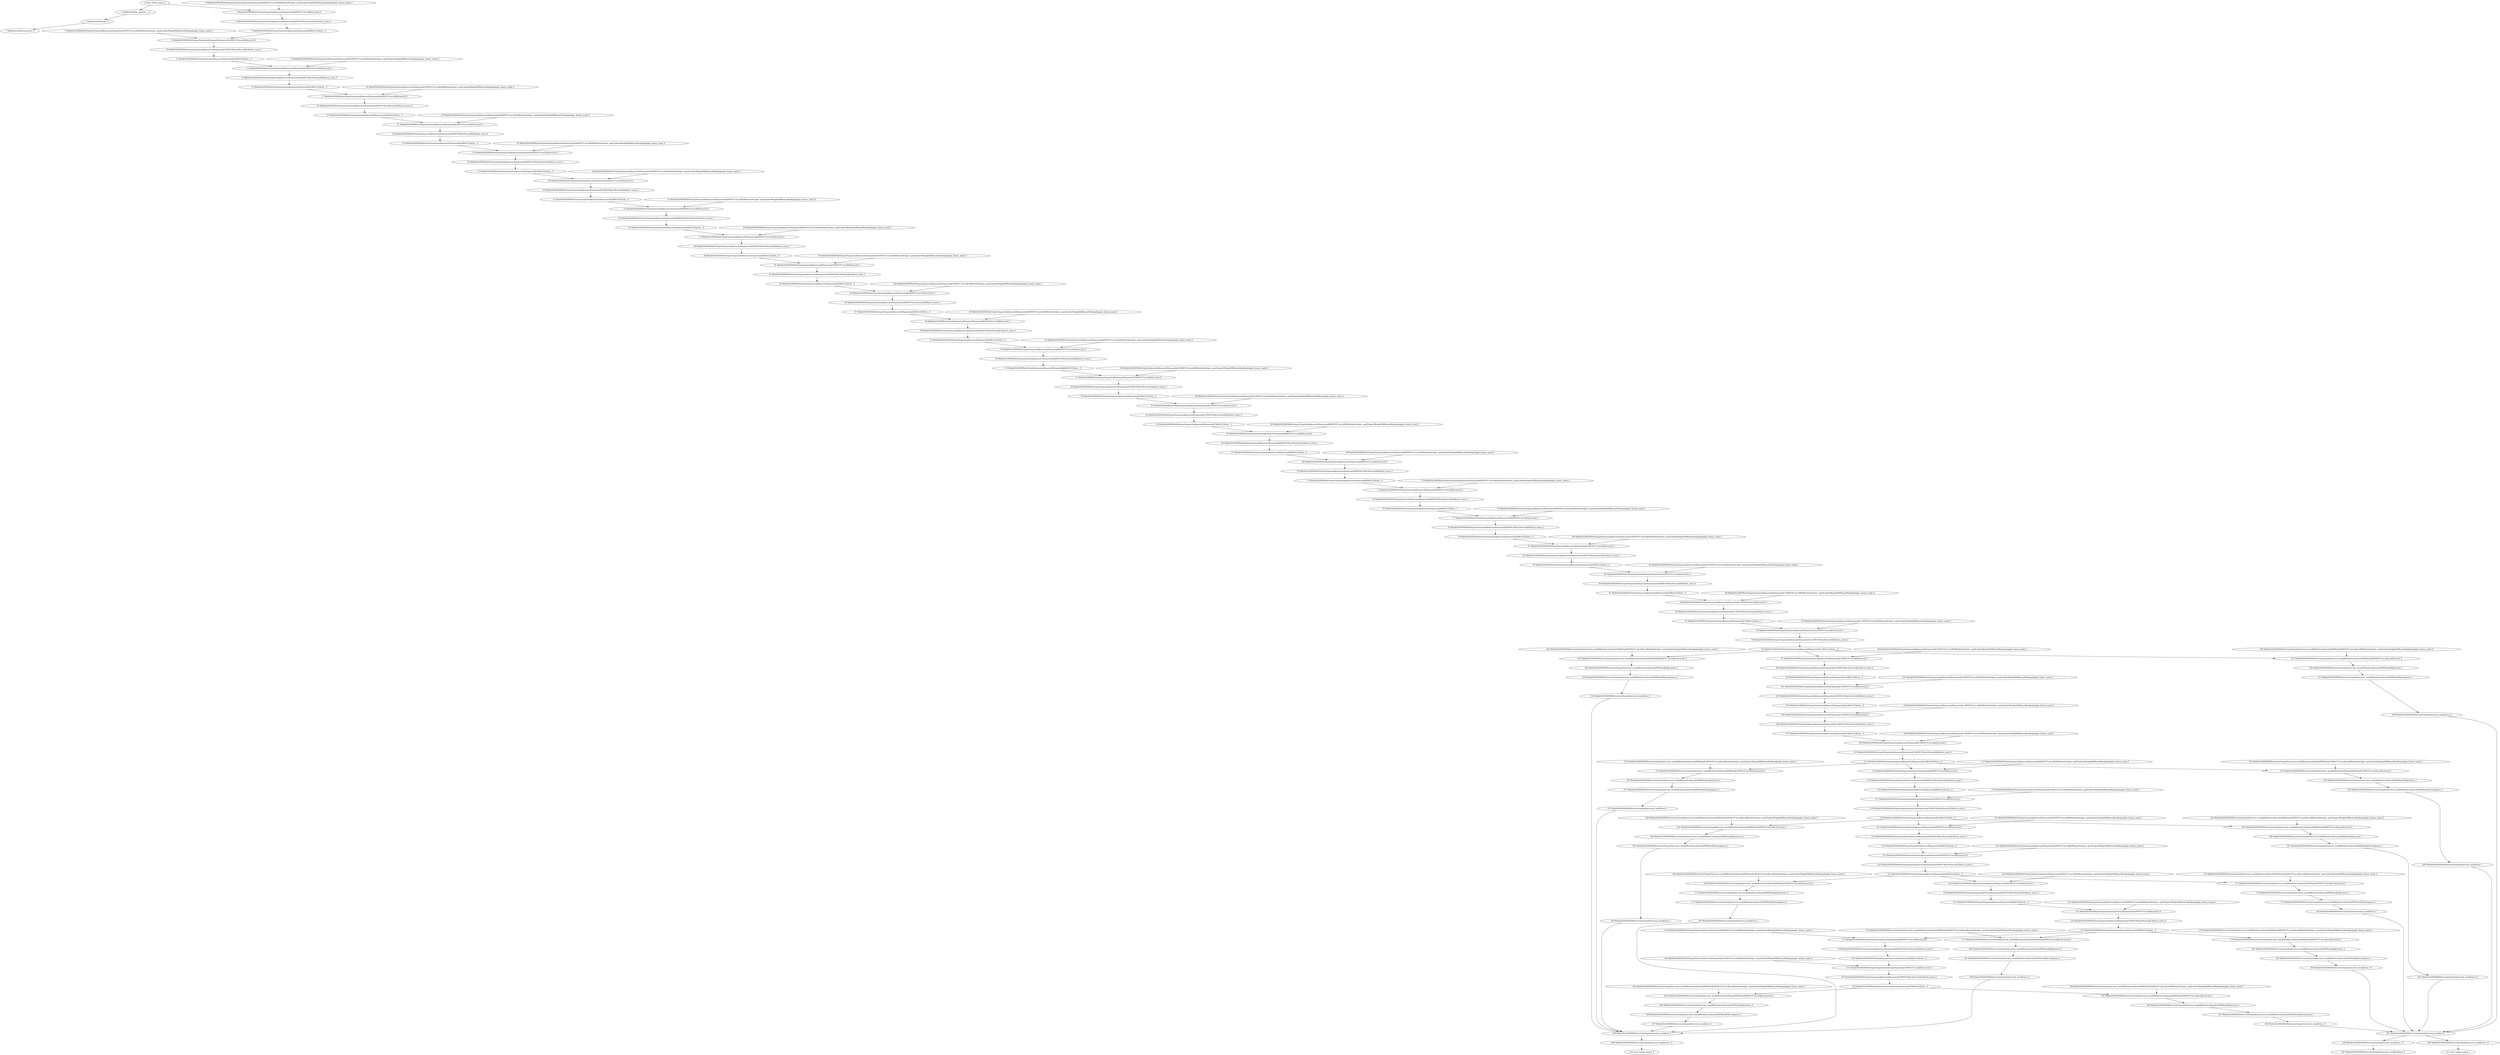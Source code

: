 strict digraph  {
"0 /nncf_model_input_0" [id=0, type=nncf_model_input];
"1 MobileNetSSD/__getitem___0" [id=1, type=__getitem__];
"2 MobileNetSSD/clone_0" [id=2, type=clone];
"3 MobileNetSSD/unsqueeze_0" [id=3, type=unsqueeze];
"4 MobileNetSSD/MultiOutputSequential[basenet]/Sequential[0]/NNCFConv2d[0]/ModuleDict[pre_ops]/UpdateWeight[0]/BinaryMask[op]/apply_binary_mask_0" [id=4, type=apply_binary_mask];
"5 MobileNetSSD/MultiOutputSequential[basenet]/Sequential[0]/NNCFConv2d[0]/conv2d_0" [id=5, type=conv2d];
"6 MobileNetSSD/MultiOutputSequential[basenet]/Sequential[0]/NNCFBatchNorm2d[1]/batch_norm_0" [id=6, type=batch_norm];
"7 MobileNetSSD/MultiOutputSequential[basenet]/Sequential[0]/ReLU[2]/relu__0" [id=7, type=relu_];
"8 MobileNetSSD/MultiOutputSequential[basenet]/Sequential[1]/NNCFConv2d[0]/ModuleDict[pre_ops]/UpdateWeight[0]/BinaryMask[op]/apply_binary_mask_0" [id=8, type=apply_binary_mask];
"9 MobileNetSSD/MultiOutputSequential[basenet]/Sequential[1]/NNCFConv2d[0]/conv2d_0" [id=9, type=conv2d];
"10 MobileNetSSD/MultiOutputSequential[basenet]/Sequential[1]/NNCFBatchNorm2d[1]/batch_norm_0" [id=10, type=batch_norm];
"11 MobileNetSSD/MultiOutputSequential[basenet]/Sequential[1]/ReLU[2]/relu__0" [id=11, type=relu_];
"12 MobileNetSSD/MultiOutputSequential[basenet]/Sequential[1]/NNCFConv2d[3]/ModuleDict[pre_ops]/UpdateWeight[0]/BinaryMask[op]/apply_binary_mask_0" [id=12, type=apply_binary_mask];
"13 MobileNetSSD/MultiOutputSequential[basenet]/Sequential[1]/NNCFConv2d[3]/conv2d_0" [id=13, type=conv2d];
"14 MobileNetSSD/MultiOutputSequential[basenet]/Sequential[1]/NNCFBatchNorm2d[4]/batch_norm_0" [id=14, type=batch_norm];
"15 MobileNetSSD/MultiOutputSequential[basenet]/Sequential[1]/ReLU[5]/relu__0" [id=15, type=relu_];
"16 MobileNetSSD/MultiOutputSequential[basenet]/Sequential[2]/NNCFConv2d[0]/ModuleDict[pre_ops]/UpdateWeight[0]/BinaryMask[op]/apply_binary_mask_0" [id=16, type=apply_binary_mask];
"17 MobileNetSSD/MultiOutputSequential[basenet]/Sequential[2]/NNCFConv2d[0]/conv2d_0" [id=17, type=conv2d];
"18 MobileNetSSD/MultiOutputSequential[basenet]/Sequential[2]/NNCFBatchNorm2d[1]/batch_norm_0" [id=18, type=batch_norm];
"19 MobileNetSSD/MultiOutputSequential[basenet]/Sequential[2]/ReLU[2]/relu__0" [id=19, type=relu_];
"20 MobileNetSSD/MultiOutputSequential[basenet]/Sequential[2]/NNCFConv2d[3]/ModuleDict[pre_ops]/UpdateWeight[0]/BinaryMask[op]/apply_binary_mask_0" [id=20, type=apply_binary_mask];
"21 MobileNetSSD/MultiOutputSequential[basenet]/Sequential[2]/NNCFConv2d[3]/conv2d_0" [id=21, type=conv2d];
"22 MobileNetSSD/MultiOutputSequential[basenet]/Sequential[2]/NNCFBatchNorm2d[4]/batch_norm_0" [id=22, type=batch_norm];
"23 MobileNetSSD/MultiOutputSequential[basenet]/Sequential[2]/ReLU[5]/relu__0" [id=23, type=relu_];
"24 MobileNetSSD/MultiOutputSequential[basenet]/Sequential[3]/NNCFConv2d[0]/ModuleDict[pre_ops]/UpdateWeight[0]/BinaryMask[op]/apply_binary_mask_0" [id=24, type=apply_binary_mask];
"25 MobileNetSSD/MultiOutputSequential[basenet]/Sequential[3]/NNCFConv2d[0]/conv2d_0" [id=25, type=conv2d];
"26 MobileNetSSD/MultiOutputSequential[basenet]/Sequential[3]/NNCFBatchNorm2d[1]/batch_norm_0" [id=26, type=batch_norm];
"27 MobileNetSSD/MultiOutputSequential[basenet]/Sequential[3]/ReLU[2]/relu__0" [id=27, type=relu_];
"28 MobileNetSSD/MultiOutputSequential[basenet]/Sequential[3]/NNCFConv2d[3]/ModuleDict[pre_ops]/UpdateWeight[0]/BinaryMask[op]/apply_binary_mask_0" [id=28, type=apply_binary_mask];
"29 MobileNetSSD/MultiOutputSequential[basenet]/Sequential[3]/NNCFConv2d[3]/conv2d_0" [id=29, type=conv2d];
"30 MobileNetSSD/MultiOutputSequential[basenet]/Sequential[3]/NNCFBatchNorm2d[4]/batch_norm_0" [id=30, type=batch_norm];
"31 MobileNetSSD/MultiOutputSequential[basenet]/Sequential[3]/ReLU[5]/relu__0" [id=31, type=relu_];
"32 MobileNetSSD/MultiOutputSequential[basenet]/Sequential[4]/NNCFConv2d[0]/ModuleDict[pre_ops]/UpdateWeight[0]/BinaryMask[op]/apply_binary_mask_0" [id=32, type=apply_binary_mask];
"33 MobileNetSSD/MultiOutputSequential[basenet]/Sequential[4]/NNCFConv2d[0]/conv2d_0" [id=33, type=conv2d];
"34 MobileNetSSD/MultiOutputSequential[basenet]/Sequential[4]/NNCFBatchNorm2d[1]/batch_norm_0" [id=34, type=batch_norm];
"35 MobileNetSSD/MultiOutputSequential[basenet]/Sequential[4]/ReLU[2]/relu__0" [id=35, type=relu_];
"36 MobileNetSSD/MultiOutputSequential[basenet]/Sequential[4]/NNCFConv2d[3]/ModuleDict[pre_ops]/UpdateWeight[0]/BinaryMask[op]/apply_binary_mask_0" [id=36, type=apply_binary_mask];
"37 MobileNetSSD/MultiOutputSequential[basenet]/Sequential[4]/NNCFConv2d[3]/conv2d_0" [id=37, type=conv2d];
"38 MobileNetSSD/MultiOutputSequential[basenet]/Sequential[4]/NNCFBatchNorm2d[4]/batch_norm_0" [id=38, type=batch_norm];
"39 MobileNetSSD/MultiOutputSequential[basenet]/Sequential[4]/ReLU[5]/relu__0" [id=39, type=relu_];
"40 MobileNetSSD/MultiOutputSequential[basenet]/Sequential[5]/NNCFConv2d[0]/ModuleDict[pre_ops]/UpdateWeight[0]/BinaryMask[op]/apply_binary_mask_0" [id=40, type=apply_binary_mask];
"41 MobileNetSSD/MultiOutputSequential[basenet]/Sequential[5]/NNCFConv2d[0]/conv2d_0" [id=41, type=conv2d];
"42 MobileNetSSD/MultiOutputSequential[basenet]/Sequential[5]/NNCFBatchNorm2d[1]/batch_norm_0" [id=42, type=batch_norm];
"43 MobileNetSSD/MultiOutputSequential[basenet]/Sequential[5]/ReLU[2]/relu__0" [id=43, type=relu_];
"44 MobileNetSSD/MultiOutputSequential[basenet]/Sequential[5]/NNCFConv2d[3]/ModuleDict[pre_ops]/UpdateWeight[0]/BinaryMask[op]/apply_binary_mask_0" [id=44, type=apply_binary_mask];
"45 MobileNetSSD/MultiOutputSequential[basenet]/Sequential[5]/NNCFConv2d[3]/conv2d_0" [id=45, type=conv2d];
"46 MobileNetSSD/MultiOutputSequential[basenet]/Sequential[5]/NNCFBatchNorm2d[4]/batch_norm_0" [id=46, type=batch_norm];
"47 MobileNetSSD/MultiOutputSequential[basenet]/Sequential[5]/ReLU[5]/relu__0" [id=47, type=relu_];
"48 MobileNetSSD/MultiOutputSequential[basenet]/Sequential[6]/NNCFConv2d[0]/ModuleDict[pre_ops]/UpdateWeight[0]/BinaryMask[op]/apply_binary_mask_0" [id=48, type=apply_binary_mask];
"49 MobileNetSSD/MultiOutputSequential[basenet]/Sequential[6]/NNCFConv2d[0]/conv2d_0" [id=49, type=conv2d];
"50 MobileNetSSD/MultiOutputSequential[basenet]/Sequential[6]/NNCFBatchNorm2d[1]/batch_norm_0" [id=50, type=batch_norm];
"51 MobileNetSSD/MultiOutputSequential[basenet]/Sequential[6]/ReLU[2]/relu__0" [id=51, type=relu_];
"52 MobileNetSSD/MultiOutputSequential[basenet]/Sequential[6]/NNCFConv2d[3]/ModuleDict[pre_ops]/UpdateWeight[0]/BinaryMask[op]/apply_binary_mask_0" [id=52, type=apply_binary_mask];
"53 MobileNetSSD/MultiOutputSequential[basenet]/Sequential[6]/NNCFConv2d[3]/conv2d_0" [id=53, type=conv2d];
"54 MobileNetSSD/MultiOutputSequential[basenet]/Sequential[6]/NNCFBatchNorm2d[4]/batch_norm_0" [id=54, type=batch_norm];
"55 MobileNetSSD/MultiOutputSequential[basenet]/Sequential[6]/ReLU[5]/relu__0" [id=55, type=relu_];
"56 MobileNetSSD/MultiOutputSequential[basenet]/Sequential[7]/NNCFConv2d[0]/ModuleDict[pre_ops]/UpdateWeight[0]/BinaryMask[op]/apply_binary_mask_0" [id=56, type=apply_binary_mask];
"57 MobileNetSSD/MultiOutputSequential[basenet]/Sequential[7]/NNCFConv2d[0]/conv2d_0" [id=57, type=conv2d];
"58 MobileNetSSD/MultiOutputSequential[basenet]/Sequential[7]/NNCFBatchNorm2d[1]/batch_norm_0" [id=58, type=batch_norm];
"59 MobileNetSSD/MultiOutputSequential[basenet]/Sequential[7]/ReLU[2]/relu__0" [id=59, type=relu_];
"60 MobileNetSSD/MultiOutputSequential[basenet]/Sequential[7]/NNCFConv2d[3]/ModuleDict[pre_ops]/UpdateWeight[0]/BinaryMask[op]/apply_binary_mask_0" [id=60, type=apply_binary_mask];
"61 MobileNetSSD/MultiOutputSequential[basenet]/Sequential[7]/NNCFConv2d[3]/conv2d_0" [id=61, type=conv2d];
"62 MobileNetSSD/MultiOutputSequential[basenet]/Sequential[7]/NNCFBatchNorm2d[4]/batch_norm_0" [id=62, type=batch_norm];
"63 MobileNetSSD/MultiOutputSequential[basenet]/Sequential[7]/ReLU[5]/relu__0" [id=63, type=relu_];
"64 MobileNetSSD/MultiOutputSequential[basenet]/Sequential[8]/NNCFConv2d[0]/ModuleDict[pre_ops]/UpdateWeight[0]/BinaryMask[op]/apply_binary_mask_0" [id=64, type=apply_binary_mask];
"65 MobileNetSSD/MultiOutputSequential[basenet]/Sequential[8]/NNCFConv2d[0]/conv2d_0" [id=65, type=conv2d];
"66 MobileNetSSD/MultiOutputSequential[basenet]/Sequential[8]/NNCFBatchNorm2d[1]/batch_norm_0" [id=66, type=batch_norm];
"67 MobileNetSSD/MultiOutputSequential[basenet]/Sequential[8]/ReLU[2]/relu__0" [id=67, type=relu_];
"68 MobileNetSSD/MultiOutputSequential[basenet]/Sequential[8]/NNCFConv2d[3]/ModuleDict[pre_ops]/UpdateWeight[0]/BinaryMask[op]/apply_binary_mask_0" [id=68, type=apply_binary_mask];
"69 MobileNetSSD/MultiOutputSequential[basenet]/Sequential[8]/NNCFConv2d[3]/conv2d_0" [id=69, type=conv2d];
"70 MobileNetSSD/MultiOutputSequential[basenet]/Sequential[8]/NNCFBatchNorm2d[4]/batch_norm_0" [id=70, type=batch_norm];
"71 MobileNetSSD/MultiOutputSequential[basenet]/Sequential[8]/ReLU[5]/relu__0" [id=71, type=relu_];
"72 MobileNetSSD/MultiOutputSequential[basenet]/Sequential[9]/NNCFConv2d[0]/ModuleDict[pre_ops]/UpdateWeight[0]/BinaryMask[op]/apply_binary_mask_0" [id=72, type=apply_binary_mask];
"73 MobileNetSSD/MultiOutputSequential[basenet]/Sequential[9]/NNCFConv2d[0]/conv2d_0" [id=73, type=conv2d];
"74 MobileNetSSD/MultiOutputSequential[basenet]/Sequential[9]/NNCFBatchNorm2d[1]/batch_norm_0" [id=74, type=batch_norm];
"75 MobileNetSSD/MultiOutputSequential[basenet]/Sequential[9]/ReLU[2]/relu__0" [id=75, type=relu_];
"76 MobileNetSSD/MultiOutputSequential[basenet]/Sequential[9]/NNCFConv2d[3]/ModuleDict[pre_ops]/UpdateWeight[0]/BinaryMask[op]/apply_binary_mask_0" [id=76, type=apply_binary_mask];
"77 MobileNetSSD/MultiOutputSequential[basenet]/Sequential[9]/NNCFConv2d[3]/conv2d_0" [id=77, type=conv2d];
"78 MobileNetSSD/MultiOutputSequential[basenet]/Sequential[9]/NNCFBatchNorm2d[4]/batch_norm_0" [id=78, type=batch_norm];
"79 MobileNetSSD/MultiOutputSequential[basenet]/Sequential[9]/ReLU[5]/relu__0" [id=79, type=relu_];
"80 MobileNetSSD/MultiOutputSequential[basenet]/Sequential[10]/NNCFConv2d[0]/ModuleDict[pre_ops]/UpdateWeight[0]/BinaryMask[op]/apply_binary_mask_0" [id=80, type=apply_binary_mask];
"81 MobileNetSSD/MultiOutputSequential[basenet]/Sequential[10]/NNCFConv2d[0]/conv2d_0" [id=81, type=conv2d];
"82 MobileNetSSD/MultiOutputSequential[basenet]/Sequential[10]/NNCFBatchNorm2d[1]/batch_norm_0" [id=82, type=batch_norm];
"83 MobileNetSSD/MultiOutputSequential[basenet]/Sequential[10]/ReLU[2]/relu__0" [id=83, type=relu_];
"84 MobileNetSSD/MultiOutputSequential[basenet]/Sequential[10]/NNCFConv2d[3]/ModuleDict[pre_ops]/UpdateWeight[0]/BinaryMask[op]/apply_binary_mask_0" [id=84, type=apply_binary_mask];
"85 MobileNetSSD/MultiOutputSequential[basenet]/Sequential[10]/NNCFConv2d[3]/conv2d_0" [id=85, type=conv2d];
"86 MobileNetSSD/MultiOutputSequential[basenet]/Sequential[10]/NNCFBatchNorm2d[4]/batch_norm_0" [id=86, type=batch_norm];
"87 MobileNetSSD/MultiOutputSequential[basenet]/Sequential[10]/ReLU[5]/relu__0" [id=87, type=relu_];
"88 MobileNetSSD/MultiOutputSequential[basenet]/Sequential[11]/NNCFConv2d[0]/ModuleDict[pre_ops]/UpdateWeight[0]/BinaryMask[op]/apply_binary_mask_0" [id=88, type=apply_binary_mask];
"89 MobileNetSSD/MultiOutputSequential[basenet]/Sequential[11]/NNCFConv2d[0]/conv2d_0" [id=89, type=conv2d];
"90 MobileNetSSD/MultiOutputSequential[basenet]/Sequential[11]/NNCFBatchNorm2d[1]/batch_norm_0" [id=90, type=batch_norm];
"91 MobileNetSSD/MultiOutputSequential[basenet]/Sequential[11]/ReLU[2]/relu__0" [id=91, type=relu_];
"92 MobileNetSSD/MultiOutputSequential[basenet]/Sequential[11]/NNCFConv2d[3]/ModuleDict[pre_ops]/UpdateWeight[0]/BinaryMask[op]/apply_binary_mask_0" [id=92, type=apply_binary_mask];
"93 MobileNetSSD/MultiOutputSequential[basenet]/Sequential[11]/NNCFConv2d[3]/conv2d_0" [id=93, type=conv2d];
"94 MobileNetSSD/MultiOutputSequential[basenet]/Sequential[11]/NNCFBatchNorm2d[4]/batch_norm_0" [id=94, type=batch_norm];
"95 MobileNetSSD/MultiOutputSequential[basenet]/Sequential[11]/ReLU[5]/relu__0" [id=95, type=relu_];
"96 MobileNetSSD/MultiOutputSequential[basenet]/Sequential[12]/NNCFConv2d[0]/ModuleDict[pre_ops]/UpdateWeight[0]/BinaryMask[op]/apply_binary_mask_0" [id=96, type=apply_binary_mask];
"97 MobileNetSSD/MultiOutputSequential[basenet]/Sequential[12]/NNCFConv2d[0]/conv2d_0" [id=97, type=conv2d];
"98 MobileNetSSD/MultiOutputSequential[basenet]/Sequential[12]/NNCFBatchNorm2d[1]/batch_norm_0" [id=98, type=batch_norm];
"99 MobileNetSSD/MultiOutputSequential[basenet]/Sequential[12]/ReLU[2]/relu__0" [id=99, type=relu_];
"100 MobileNetSSD/MultiOutputSequential[basenet]/Sequential[12]/NNCFConv2d[3]/ModuleDict[pre_ops]/UpdateWeight[0]/BinaryMask[op]/apply_binary_mask_0" [id=100, type=apply_binary_mask];
"101 MobileNetSSD/MultiOutputSequential[basenet]/Sequential[12]/NNCFConv2d[3]/conv2d_0" [id=101, type=conv2d];
"102 MobileNetSSD/MultiOutputSequential[basenet]/Sequential[12]/NNCFBatchNorm2d[4]/batch_norm_0" [id=102, type=batch_norm];
"103 MobileNetSSD/MultiOutputSequential[basenet]/Sequential[12]/ReLU[5]/relu__0" [id=103, type=relu_];
"104 MobileNetSSD/MultiOutputSequential[basenet]/Sequential[13]/NNCFConv2d[0]/ModuleDict[pre_ops]/UpdateWeight[0]/BinaryMask[op]/apply_binary_mask_0" [id=104, type=apply_binary_mask];
"105 MobileNetSSD/MultiOutputSequential[basenet]/Sequential[13]/NNCFConv2d[0]/conv2d_0" [id=105, type=conv2d];
"106 MobileNetSSD/MultiOutputSequential[basenet]/Sequential[13]/NNCFBatchNorm2d[1]/batch_norm_0" [id=106, type=batch_norm];
"107 MobileNetSSD/MultiOutputSequential[basenet]/Sequential[13]/ReLU[2]/relu__0" [id=107, type=relu_];
"108 MobileNetSSD/MultiOutputSequential[basenet]/Sequential[13]/NNCFConv2d[3]/ModuleDict[pre_ops]/UpdateWeight[0]/BinaryMask[op]/apply_binary_mask_0" [id=108, type=apply_binary_mask];
"109 MobileNetSSD/MultiOutputSequential[basenet]/Sequential[13]/NNCFConv2d[3]/conv2d_0" [id=109, type=conv2d];
"110 MobileNetSSD/MultiOutputSequential[basenet]/Sequential[13]/NNCFBatchNorm2d[4]/batch_norm_0" [id=110, type=batch_norm];
"111 MobileNetSSD/MultiOutputSequential[basenet]/Sequential[13]/ReLU[5]/relu__0" [id=111, type=relu_];
"112 MobileNetSSD/MultiOutputSequential[extras]/Sequential[0]/NNCFConv2d[0]/ModuleDict[pre_ops]/UpdateWeight[0]/BinaryMask[op]/apply_binary_mask_0" [id=112, type=apply_binary_mask];
"113 MobileNetSSD/MultiOutputSequential[extras]/Sequential[0]/NNCFConv2d[0]/conv2d_0" [id=113, type=conv2d];
"114 MobileNetSSD/MultiOutputSequential[extras]/Sequential[0]/NNCFBatchNorm2d[1]/batch_norm_0" [id=114, type=batch_norm];
"115 MobileNetSSD/MultiOutputSequential[extras]/Sequential[0]/ReLU[2]/relu__0" [id=115, type=relu_];
"116 MobileNetSSD/MultiOutputSequential[extras]/Sequential[1]/NNCFConv2d[0]/ModuleDict[pre_ops]/UpdateWeight[0]/BinaryMask[op]/apply_binary_mask_0" [id=116, type=apply_binary_mask];
"117 MobileNetSSD/MultiOutputSequential[extras]/Sequential[1]/NNCFConv2d[0]/conv2d_0" [id=117, type=conv2d];
"118 MobileNetSSD/MultiOutputSequential[extras]/Sequential[1]/NNCFBatchNorm2d[1]/batch_norm_0" [id=118, type=batch_norm];
"119 MobileNetSSD/MultiOutputSequential[extras]/Sequential[1]/ReLU[2]/relu__0" [id=119, type=relu_];
"120 MobileNetSSD/MultiOutputSequential[extras]/Sequential[2]/NNCFConv2d[0]/ModuleDict[pre_ops]/UpdateWeight[0]/BinaryMask[op]/apply_binary_mask_0" [id=120, type=apply_binary_mask];
"121 MobileNetSSD/MultiOutputSequential[extras]/Sequential[2]/NNCFConv2d[0]/conv2d_0" [id=121, type=conv2d];
"122 MobileNetSSD/MultiOutputSequential[extras]/Sequential[2]/NNCFBatchNorm2d[1]/batch_norm_0" [id=122, type=batch_norm];
"123 MobileNetSSD/MultiOutputSequential[extras]/Sequential[2]/ReLU[2]/relu__0" [id=123, type=relu_];
"124 MobileNetSSD/MultiOutputSequential[extras]/Sequential[3]/NNCFConv2d[0]/ModuleDict[pre_ops]/UpdateWeight[0]/BinaryMask[op]/apply_binary_mask_0" [id=124, type=apply_binary_mask];
"125 MobileNetSSD/MultiOutputSequential[extras]/Sequential[3]/NNCFConv2d[0]/conv2d_0" [id=125, type=conv2d];
"126 MobileNetSSD/MultiOutputSequential[extras]/Sequential[3]/NNCFBatchNorm2d[1]/batch_norm_0" [id=126, type=batch_norm];
"127 MobileNetSSD/MultiOutputSequential[extras]/Sequential[3]/ReLU[2]/relu__0" [id=127, type=relu_];
"128 MobileNetSSD/MultiOutputSequential[extras]/Sequential[4]/NNCFConv2d[0]/ModuleDict[pre_ops]/UpdateWeight[0]/BinaryMask[op]/apply_binary_mask_0" [id=128, type=apply_binary_mask];
"129 MobileNetSSD/MultiOutputSequential[extras]/Sequential[4]/NNCFConv2d[0]/conv2d_0" [id=129, type=conv2d];
"130 MobileNetSSD/MultiOutputSequential[extras]/Sequential[4]/NNCFBatchNorm2d[1]/batch_norm_0" [id=130, type=batch_norm];
"131 MobileNetSSD/MultiOutputSequential[extras]/Sequential[4]/ReLU[2]/relu__0" [id=131, type=relu_];
"132 MobileNetSSD/MultiOutputSequential[extras]/Sequential[5]/NNCFConv2d[0]/ModuleDict[pre_ops]/UpdateWeight[0]/BinaryMask[op]/apply_binary_mask_0" [id=132, type=apply_binary_mask];
"133 MobileNetSSD/MultiOutputSequential[extras]/Sequential[5]/NNCFConv2d[0]/conv2d_0" [id=133, type=conv2d];
"134 MobileNetSSD/MultiOutputSequential[extras]/Sequential[5]/NNCFBatchNorm2d[1]/batch_norm_0" [id=134, type=batch_norm];
"135 MobileNetSSD/MultiOutputSequential[extras]/Sequential[5]/ReLU[2]/relu__0" [id=135, type=relu_];
"136 MobileNetSSD/MultiOutputSequential[extras]/Sequential[6]/NNCFConv2d[0]/ModuleDict[pre_ops]/UpdateWeight[0]/BinaryMask[op]/apply_binary_mask_0" [id=136, type=apply_binary_mask];
"137 MobileNetSSD/MultiOutputSequential[extras]/Sequential[6]/NNCFConv2d[0]/conv2d_0" [id=137, type=conv2d];
"138 MobileNetSSD/MultiOutputSequential[extras]/Sequential[6]/NNCFBatchNorm2d[1]/batch_norm_0" [id=138, type=batch_norm];
"139 MobileNetSSD/MultiOutputSequential[extras]/Sequential[6]/ReLU[2]/relu__0" [id=139, type=relu_];
"140 MobileNetSSD/MultiOutputSequential[extras]/Sequential[7]/NNCFConv2d[0]/ModuleDict[pre_ops]/UpdateWeight[0]/BinaryMask[op]/apply_binary_mask_0" [id=140, type=apply_binary_mask];
"141 MobileNetSSD/MultiOutputSequential[extras]/Sequential[7]/NNCFConv2d[0]/conv2d_0" [id=141, type=conv2d];
"142 MobileNetSSD/MultiOutputSequential[extras]/Sequential[7]/NNCFBatchNorm2d[1]/batch_norm_0" [id=142, type=batch_norm];
"143 MobileNetSSD/MultiOutputSequential[extras]/Sequential[7]/ReLU[2]/relu__0" [id=143, type=relu_];
"144 MobileNetSSD/SSDDetectionOutput[detection_head]/ModuleList[heads]/SSDHead[0]/NNCFConv2d[loc]/ModuleDict[pre_ops]/UpdateWeight[0]/BinaryMask[op]/apply_binary_mask_0" [id=144, type=apply_binary_mask];
"145 MobileNetSSD/SSDDetectionOutput[detection_head]/ModuleList[heads]/SSDHead[0]/NNCFConv2d[loc]/conv2d_0" [id=145, type=conv2d];
"146 MobileNetSSD/SSDDetectionOutput[detection_head]/ModuleList[heads]/SSDHead[0]/NNCFConv2d[conf]/ModuleDict[pre_ops]/UpdateWeight[0]/BinaryMask[op]/apply_binary_mask_0" [id=146, type=apply_binary_mask];
"147 MobileNetSSD/SSDDetectionOutput[detection_head]/ModuleList[heads]/SSDHead[0]/NNCFConv2d[conf]/conv2d_0" [id=147, type=conv2d];
"148 MobileNetSSD/SSDDetectionOutput[detection_head]/ModuleList[heads]/SSDHead[0]/permute_0" [id=148, type=permute];
"149 MobileNetSSD/SSDDetectionOutput[detection_head]/ModuleList[heads]/SSDHead[0]/contiguous_0" [id=149, type=contiguous];
"150 MobileNetSSD/SSDDetectionOutput[detection_head]/ModuleList[heads]/SSDHead[0]/permute_1" [id=150, type=permute];
"151 MobileNetSSD/SSDDetectionOutput[detection_head]/ModuleList[heads]/SSDHead[0]/contiguous_1" [id=151, type=contiguous];
"152 MobileNetSSD/SSDDetectionOutput[detection_head]/ModuleList[heads]/SSDHead[1]/NNCFConv2d[loc]/ModuleDict[pre_ops]/UpdateWeight[0]/BinaryMask[op]/apply_binary_mask_0" [id=152, type=apply_binary_mask];
"153 MobileNetSSD/SSDDetectionOutput[detection_head]/ModuleList[heads]/SSDHead[1]/NNCFConv2d[loc]/conv2d_0" [id=153, type=conv2d];
"154 MobileNetSSD/SSDDetectionOutput[detection_head]/ModuleList[heads]/SSDHead[1]/NNCFConv2d[conf]/ModuleDict[pre_ops]/UpdateWeight[0]/BinaryMask[op]/apply_binary_mask_0" [id=154, type=apply_binary_mask];
"155 MobileNetSSD/SSDDetectionOutput[detection_head]/ModuleList[heads]/SSDHead[1]/NNCFConv2d[conf]/conv2d_0" [id=155, type=conv2d];
"156 MobileNetSSD/SSDDetectionOutput[detection_head]/ModuleList[heads]/SSDHead[1]/permute_0" [id=156, type=permute];
"157 MobileNetSSD/SSDDetectionOutput[detection_head]/ModuleList[heads]/SSDHead[1]/contiguous_0" [id=157, type=contiguous];
"158 MobileNetSSD/SSDDetectionOutput[detection_head]/ModuleList[heads]/SSDHead[1]/permute_1" [id=158, type=permute];
"159 MobileNetSSD/SSDDetectionOutput[detection_head]/ModuleList[heads]/SSDHead[1]/contiguous_1" [id=159, type=contiguous];
"160 MobileNetSSD/SSDDetectionOutput[detection_head]/ModuleList[heads]/SSDHead[2]/NNCFConv2d[loc]/ModuleDict[pre_ops]/UpdateWeight[0]/BinaryMask[op]/apply_binary_mask_0" [id=160, type=apply_binary_mask];
"161 MobileNetSSD/SSDDetectionOutput[detection_head]/ModuleList[heads]/SSDHead[2]/NNCFConv2d[loc]/conv2d_0" [id=161, type=conv2d];
"162 MobileNetSSD/SSDDetectionOutput[detection_head]/ModuleList[heads]/SSDHead[2]/NNCFConv2d[conf]/ModuleDict[pre_ops]/UpdateWeight[0]/BinaryMask[op]/apply_binary_mask_0" [id=162, type=apply_binary_mask];
"163 MobileNetSSD/SSDDetectionOutput[detection_head]/ModuleList[heads]/SSDHead[2]/NNCFConv2d[conf]/conv2d_0" [id=163, type=conv2d];
"164 MobileNetSSD/SSDDetectionOutput[detection_head]/ModuleList[heads]/SSDHead[2]/permute_0" [id=164, type=permute];
"165 MobileNetSSD/SSDDetectionOutput[detection_head]/ModuleList[heads]/SSDHead[2]/contiguous_0" [id=165, type=contiguous];
"166 MobileNetSSD/SSDDetectionOutput[detection_head]/ModuleList[heads]/SSDHead[2]/permute_1" [id=166, type=permute];
"167 MobileNetSSD/SSDDetectionOutput[detection_head]/ModuleList[heads]/SSDHead[2]/contiguous_1" [id=167, type=contiguous];
"168 MobileNetSSD/SSDDetectionOutput[detection_head]/ModuleList[heads]/SSDHead[3]/NNCFConv2d[loc]/ModuleDict[pre_ops]/UpdateWeight[0]/BinaryMask[op]/apply_binary_mask_0" [id=168, type=apply_binary_mask];
"169 MobileNetSSD/SSDDetectionOutput[detection_head]/ModuleList[heads]/SSDHead[3]/NNCFConv2d[loc]/conv2d_0" [id=169, type=conv2d];
"170 MobileNetSSD/SSDDetectionOutput[detection_head]/ModuleList[heads]/SSDHead[3]/NNCFConv2d[conf]/ModuleDict[pre_ops]/UpdateWeight[0]/BinaryMask[op]/apply_binary_mask_0" [id=170, type=apply_binary_mask];
"171 MobileNetSSD/SSDDetectionOutput[detection_head]/ModuleList[heads]/SSDHead[3]/NNCFConv2d[conf]/conv2d_0" [id=171, type=conv2d];
"172 MobileNetSSD/SSDDetectionOutput[detection_head]/ModuleList[heads]/SSDHead[3]/permute_0" [id=172, type=permute];
"173 MobileNetSSD/SSDDetectionOutput[detection_head]/ModuleList[heads]/SSDHead[3]/contiguous_0" [id=173, type=contiguous];
"174 MobileNetSSD/SSDDetectionOutput[detection_head]/ModuleList[heads]/SSDHead[3]/permute_1" [id=174, type=permute];
"175 MobileNetSSD/SSDDetectionOutput[detection_head]/ModuleList[heads]/SSDHead[3]/contiguous_1" [id=175, type=contiguous];
"176 MobileNetSSD/SSDDetectionOutput[detection_head]/ModuleList[heads]/SSDHead[4]/NNCFConv2d[loc]/ModuleDict[pre_ops]/UpdateWeight[0]/BinaryMask[op]/apply_binary_mask_0" [id=176, type=apply_binary_mask];
"177 MobileNetSSD/SSDDetectionOutput[detection_head]/ModuleList[heads]/SSDHead[4]/NNCFConv2d[loc]/conv2d_0" [id=177, type=conv2d];
"178 MobileNetSSD/SSDDetectionOutput[detection_head]/ModuleList[heads]/SSDHead[4]/NNCFConv2d[conf]/ModuleDict[pre_ops]/UpdateWeight[0]/BinaryMask[op]/apply_binary_mask_0" [id=178, type=apply_binary_mask];
"179 MobileNetSSD/SSDDetectionOutput[detection_head]/ModuleList[heads]/SSDHead[4]/NNCFConv2d[conf]/conv2d_0" [id=179, type=conv2d];
"180 MobileNetSSD/SSDDetectionOutput[detection_head]/ModuleList[heads]/SSDHead[4]/permute_0" [id=180, type=permute];
"181 MobileNetSSD/SSDDetectionOutput[detection_head]/ModuleList[heads]/SSDHead[4]/contiguous_0" [id=181, type=contiguous];
"182 MobileNetSSD/SSDDetectionOutput[detection_head]/ModuleList[heads]/SSDHead[4]/permute_1" [id=182, type=permute];
"183 MobileNetSSD/SSDDetectionOutput[detection_head]/ModuleList[heads]/SSDHead[4]/contiguous_1" [id=183, type=contiguous];
"184 MobileNetSSD/SSDDetectionOutput[detection_head]/ModuleList[heads]/SSDHead[5]/NNCFConv2d[loc]/ModuleDict[pre_ops]/UpdateWeight[0]/BinaryMask[op]/apply_binary_mask_0" [id=184, type=apply_binary_mask];
"185 MobileNetSSD/SSDDetectionOutput[detection_head]/ModuleList[heads]/SSDHead[5]/NNCFConv2d[loc]/conv2d_0" [id=185, type=conv2d];
"186 MobileNetSSD/SSDDetectionOutput[detection_head]/ModuleList[heads]/SSDHead[5]/NNCFConv2d[conf]/ModuleDict[pre_ops]/UpdateWeight[0]/BinaryMask[op]/apply_binary_mask_0" [id=186, type=apply_binary_mask];
"187 MobileNetSSD/SSDDetectionOutput[detection_head]/ModuleList[heads]/SSDHead[5]/NNCFConv2d[conf]/conv2d_0" [id=187, type=conv2d];
"188 MobileNetSSD/SSDDetectionOutput[detection_head]/ModuleList[heads]/SSDHead[5]/permute_0" [id=188, type=permute];
"189 MobileNetSSD/SSDDetectionOutput[detection_head]/ModuleList[heads]/SSDHead[5]/contiguous_0" [id=189, type=contiguous];
"190 MobileNetSSD/SSDDetectionOutput[detection_head]/ModuleList[heads]/SSDHead[5]/permute_1" [id=190, type=permute];
"191 MobileNetSSD/SSDDetectionOutput[detection_head]/ModuleList[heads]/SSDHead[5]/contiguous_1" [id=191, type=contiguous];
"192 MobileNetSSD/SSDDetectionOutput[detection_head]/view_0" [id=192, type=view];
"193 MobileNetSSD/SSDDetectionOutput[detection_head]/view_1" [id=193, type=view];
"194 MobileNetSSD/SSDDetectionOutput[detection_head]/view_2" [id=194, type=view];
"195 MobileNetSSD/SSDDetectionOutput[detection_head]/view_3" [id=195, type=view];
"196 MobileNetSSD/SSDDetectionOutput[detection_head]/view_4" [id=196, type=view];
"197 MobileNetSSD/SSDDetectionOutput[detection_head]/view_5" [id=197, type=view];
"198 MobileNetSSD/SSDDetectionOutput[detection_head]/cat_0" [id=198, type=cat];
"199 MobileNetSSD/SSDDetectionOutput[detection_head]/view_6" [id=199, type=view];
"200 MobileNetSSD/SSDDetectionOutput[detection_head]/view_7" [id=200, type=view];
"201 MobileNetSSD/SSDDetectionOutput[detection_head]/view_8" [id=201, type=view];
"202 MobileNetSSD/SSDDetectionOutput[detection_head]/view_9" [id=202, type=view];
"203 MobileNetSSD/SSDDetectionOutput[detection_head]/view_10" [id=203, type=view];
"204 MobileNetSSD/SSDDetectionOutput[detection_head]/view_11" [id=204, type=view];
"205 MobileNetSSD/SSDDetectionOutput[detection_head]/cat_1" [id=205, type=cat];
"206 MobileNetSSD/SSDDetectionOutput[detection_head]/view_12" [id=206, type=view];
"207 MobileNetSSD/SSDDetectionOutput[detection_head]/softmax_0" [id=207, type=softmax];
"208 MobileNetSSD/SSDDetectionOutput[detection_head]/view_13" [id=208, type=view];
"209 MobileNetSSD/SSDDetectionOutput[detection_head]/view_14" [id=209, type=view];
"210 /nncf_model_output_0" [id=210, type=nncf_model_output];
"211 /nncf_model_output_1" [id=211, type=nncf_model_output];
"0 /nncf_model_input_0" -> "1 MobileNetSSD/__getitem___0";
"0 /nncf_model_input_0" -> "5 MobileNetSSD/MultiOutputSequential[basenet]/Sequential[0]/NNCFConv2d[0]/conv2d_0";
"1 MobileNetSSD/__getitem___0" -> "2 MobileNetSSD/clone_0";
"2 MobileNetSSD/clone_0" -> "3 MobileNetSSD/unsqueeze_0";
"4 MobileNetSSD/MultiOutputSequential[basenet]/Sequential[0]/NNCFConv2d[0]/ModuleDict[pre_ops]/UpdateWeight[0]/BinaryMask[op]/apply_binary_mask_0" -> "5 MobileNetSSD/MultiOutputSequential[basenet]/Sequential[0]/NNCFConv2d[0]/conv2d_0";
"5 MobileNetSSD/MultiOutputSequential[basenet]/Sequential[0]/NNCFConv2d[0]/conv2d_0" -> "6 MobileNetSSD/MultiOutputSequential[basenet]/Sequential[0]/NNCFBatchNorm2d[1]/batch_norm_0";
"6 MobileNetSSD/MultiOutputSequential[basenet]/Sequential[0]/NNCFBatchNorm2d[1]/batch_norm_0" -> "7 MobileNetSSD/MultiOutputSequential[basenet]/Sequential[0]/ReLU[2]/relu__0";
"7 MobileNetSSD/MultiOutputSequential[basenet]/Sequential[0]/ReLU[2]/relu__0" -> "9 MobileNetSSD/MultiOutputSequential[basenet]/Sequential[1]/NNCFConv2d[0]/conv2d_0";
"8 MobileNetSSD/MultiOutputSequential[basenet]/Sequential[1]/NNCFConv2d[0]/ModuleDict[pre_ops]/UpdateWeight[0]/BinaryMask[op]/apply_binary_mask_0" -> "9 MobileNetSSD/MultiOutputSequential[basenet]/Sequential[1]/NNCFConv2d[0]/conv2d_0";
"9 MobileNetSSD/MultiOutputSequential[basenet]/Sequential[1]/NNCFConv2d[0]/conv2d_0" -> "10 MobileNetSSD/MultiOutputSequential[basenet]/Sequential[1]/NNCFBatchNorm2d[1]/batch_norm_0";
"10 MobileNetSSD/MultiOutputSequential[basenet]/Sequential[1]/NNCFBatchNorm2d[1]/batch_norm_0" -> "11 MobileNetSSD/MultiOutputSequential[basenet]/Sequential[1]/ReLU[2]/relu__0";
"11 MobileNetSSD/MultiOutputSequential[basenet]/Sequential[1]/ReLU[2]/relu__0" -> "13 MobileNetSSD/MultiOutputSequential[basenet]/Sequential[1]/NNCFConv2d[3]/conv2d_0";
"12 MobileNetSSD/MultiOutputSequential[basenet]/Sequential[1]/NNCFConv2d[3]/ModuleDict[pre_ops]/UpdateWeight[0]/BinaryMask[op]/apply_binary_mask_0" -> "13 MobileNetSSD/MultiOutputSequential[basenet]/Sequential[1]/NNCFConv2d[3]/conv2d_0";
"13 MobileNetSSD/MultiOutputSequential[basenet]/Sequential[1]/NNCFConv2d[3]/conv2d_0" -> "14 MobileNetSSD/MultiOutputSequential[basenet]/Sequential[1]/NNCFBatchNorm2d[4]/batch_norm_0";
"14 MobileNetSSD/MultiOutputSequential[basenet]/Sequential[1]/NNCFBatchNorm2d[4]/batch_norm_0" -> "15 MobileNetSSD/MultiOutputSequential[basenet]/Sequential[1]/ReLU[5]/relu__0";
"15 MobileNetSSD/MultiOutputSequential[basenet]/Sequential[1]/ReLU[5]/relu__0" -> "17 MobileNetSSD/MultiOutputSequential[basenet]/Sequential[2]/NNCFConv2d[0]/conv2d_0";
"16 MobileNetSSD/MultiOutputSequential[basenet]/Sequential[2]/NNCFConv2d[0]/ModuleDict[pre_ops]/UpdateWeight[0]/BinaryMask[op]/apply_binary_mask_0" -> "17 MobileNetSSD/MultiOutputSequential[basenet]/Sequential[2]/NNCFConv2d[0]/conv2d_0";
"17 MobileNetSSD/MultiOutputSequential[basenet]/Sequential[2]/NNCFConv2d[0]/conv2d_0" -> "18 MobileNetSSD/MultiOutputSequential[basenet]/Sequential[2]/NNCFBatchNorm2d[1]/batch_norm_0";
"18 MobileNetSSD/MultiOutputSequential[basenet]/Sequential[2]/NNCFBatchNorm2d[1]/batch_norm_0" -> "19 MobileNetSSD/MultiOutputSequential[basenet]/Sequential[2]/ReLU[2]/relu__0";
"19 MobileNetSSD/MultiOutputSequential[basenet]/Sequential[2]/ReLU[2]/relu__0" -> "21 MobileNetSSD/MultiOutputSequential[basenet]/Sequential[2]/NNCFConv2d[3]/conv2d_0";
"20 MobileNetSSD/MultiOutputSequential[basenet]/Sequential[2]/NNCFConv2d[3]/ModuleDict[pre_ops]/UpdateWeight[0]/BinaryMask[op]/apply_binary_mask_0" -> "21 MobileNetSSD/MultiOutputSequential[basenet]/Sequential[2]/NNCFConv2d[3]/conv2d_0";
"21 MobileNetSSD/MultiOutputSequential[basenet]/Sequential[2]/NNCFConv2d[3]/conv2d_0" -> "22 MobileNetSSD/MultiOutputSequential[basenet]/Sequential[2]/NNCFBatchNorm2d[4]/batch_norm_0";
"22 MobileNetSSD/MultiOutputSequential[basenet]/Sequential[2]/NNCFBatchNorm2d[4]/batch_norm_0" -> "23 MobileNetSSD/MultiOutputSequential[basenet]/Sequential[2]/ReLU[5]/relu__0";
"23 MobileNetSSD/MultiOutputSequential[basenet]/Sequential[2]/ReLU[5]/relu__0" -> "25 MobileNetSSD/MultiOutputSequential[basenet]/Sequential[3]/NNCFConv2d[0]/conv2d_0";
"24 MobileNetSSD/MultiOutputSequential[basenet]/Sequential[3]/NNCFConv2d[0]/ModuleDict[pre_ops]/UpdateWeight[0]/BinaryMask[op]/apply_binary_mask_0" -> "25 MobileNetSSD/MultiOutputSequential[basenet]/Sequential[3]/NNCFConv2d[0]/conv2d_0";
"25 MobileNetSSD/MultiOutputSequential[basenet]/Sequential[3]/NNCFConv2d[0]/conv2d_0" -> "26 MobileNetSSD/MultiOutputSequential[basenet]/Sequential[3]/NNCFBatchNorm2d[1]/batch_norm_0";
"26 MobileNetSSD/MultiOutputSequential[basenet]/Sequential[3]/NNCFBatchNorm2d[1]/batch_norm_0" -> "27 MobileNetSSD/MultiOutputSequential[basenet]/Sequential[3]/ReLU[2]/relu__0";
"27 MobileNetSSD/MultiOutputSequential[basenet]/Sequential[3]/ReLU[2]/relu__0" -> "29 MobileNetSSD/MultiOutputSequential[basenet]/Sequential[3]/NNCFConv2d[3]/conv2d_0";
"28 MobileNetSSD/MultiOutputSequential[basenet]/Sequential[3]/NNCFConv2d[3]/ModuleDict[pre_ops]/UpdateWeight[0]/BinaryMask[op]/apply_binary_mask_0" -> "29 MobileNetSSD/MultiOutputSequential[basenet]/Sequential[3]/NNCFConv2d[3]/conv2d_0";
"29 MobileNetSSD/MultiOutputSequential[basenet]/Sequential[3]/NNCFConv2d[3]/conv2d_0" -> "30 MobileNetSSD/MultiOutputSequential[basenet]/Sequential[3]/NNCFBatchNorm2d[4]/batch_norm_0";
"30 MobileNetSSD/MultiOutputSequential[basenet]/Sequential[3]/NNCFBatchNorm2d[4]/batch_norm_0" -> "31 MobileNetSSD/MultiOutputSequential[basenet]/Sequential[3]/ReLU[5]/relu__0";
"31 MobileNetSSD/MultiOutputSequential[basenet]/Sequential[3]/ReLU[5]/relu__0" -> "33 MobileNetSSD/MultiOutputSequential[basenet]/Sequential[4]/NNCFConv2d[0]/conv2d_0";
"32 MobileNetSSD/MultiOutputSequential[basenet]/Sequential[4]/NNCFConv2d[0]/ModuleDict[pre_ops]/UpdateWeight[0]/BinaryMask[op]/apply_binary_mask_0" -> "33 MobileNetSSD/MultiOutputSequential[basenet]/Sequential[4]/NNCFConv2d[0]/conv2d_0";
"33 MobileNetSSD/MultiOutputSequential[basenet]/Sequential[4]/NNCFConv2d[0]/conv2d_0" -> "34 MobileNetSSD/MultiOutputSequential[basenet]/Sequential[4]/NNCFBatchNorm2d[1]/batch_norm_0";
"34 MobileNetSSD/MultiOutputSequential[basenet]/Sequential[4]/NNCFBatchNorm2d[1]/batch_norm_0" -> "35 MobileNetSSD/MultiOutputSequential[basenet]/Sequential[4]/ReLU[2]/relu__0";
"35 MobileNetSSD/MultiOutputSequential[basenet]/Sequential[4]/ReLU[2]/relu__0" -> "37 MobileNetSSD/MultiOutputSequential[basenet]/Sequential[4]/NNCFConv2d[3]/conv2d_0";
"36 MobileNetSSD/MultiOutputSequential[basenet]/Sequential[4]/NNCFConv2d[3]/ModuleDict[pre_ops]/UpdateWeight[0]/BinaryMask[op]/apply_binary_mask_0" -> "37 MobileNetSSD/MultiOutputSequential[basenet]/Sequential[4]/NNCFConv2d[3]/conv2d_0";
"37 MobileNetSSD/MultiOutputSequential[basenet]/Sequential[4]/NNCFConv2d[3]/conv2d_0" -> "38 MobileNetSSD/MultiOutputSequential[basenet]/Sequential[4]/NNCFBatchNorm2d[4]/batch_norm_0";
"38 MobileNetSSD/MultiOutputSequential[basenet]/Sequential[4]/NNCFBatchNorm2d[4]/batch_norm_0" -> "39 MobileNetSSD/MultiOutputSequential[basenet]/Sequential[4]/ReLU[5]/relu__0";
"39 MobileNetSSD/MultiOutputSequential[basenet]/Sequential[4]/ReLU[5]/relu__0" -> "41 MobileNetSSD/MultiOutputSequential[basenet]/Sequential[5]/NNCFConv2d[0]/conv2d_0";
"40 MobileNetSSD/MultiOutputSequential[basenet]/Sequential[5]/NNCFConv2d[0]/ModuleDict[pre_ops]/UpdateWeight[0]/BinaryMask[op]/apply_binary_mask_0" -> "41 MobileNetSSD/MultiOutputSequential[basenet]/Sequential[5]/NNCFConv2d[0]/conv2d_0";
"41 MobileNetSSD/MultiOutputSequential[basenet]/Sequential[5]/NNCFConv2d[0]/conv2d_0" -> "42 MobileNetSSD/MultiOutputSequential[basenet]/Sequential[5]/NNCFBatchNorm2d[1]/batch_norm_0";
"42 MobileNetSSD/MultiOutputSequential[basenet]/Sequential[5]/NNCFBatchNorm2d[1]/batch_norm_0" -> "43 MobileNetSSD/MultiOutputSequential[basenet]/Sequential[5]/ReLU[2]/relu__0";
"43 MobileNetSSD/MultiOutputSequential[basenet]/Sequential[5]/ReLU[2]/relu__0" -> "45 MobileNetSSD/MultiOutputSequential[basenet]/Sequential[5]/NNCFConv2d[3]/conv2d_0";
"44 MobileNetSSD/MultiOutputSequential[basenet]/Sequential[5]/NNCFConv2d[3]/ModuleDict[pre_ops]/UpdateWeight[0]/BinaryMask[op]/apply_binary_mask_0" -> "45 MobileNetSSD/MultiOutputSequential[basenet]/Sequential[5]/NNCFConv2d[3]/conv2d_0";
"45 MobileNetSSD/MultiOutputSequential[basenet]/Sequential[5]/NNCFConv2d[3]/conv2d_0" -> "46 MobileNetSSD/MultiOutputSequential[basenet]/Sequential[5]/NNCFBatchNorm2d[4]/batch_norm_0";
"46 MobileNetSSD/MultiOutputSequential[basenet]/Sequential[5]/NNCFBatchNorm2d[4]/batch_norm_0" -> "47 MobileNetSSD/MultiOutputSequential[basenet]/Sequential[5]/ReLU[5]/relu__0";
"47 MobileNetSSD/MultiOutputSequential[basenet]/Sequential[5]/ReLU[5]/relu__0" -> "49 MobileNetSSD/MultiOutputSequential[basenet]/Sequential[6]/NNCFConv2d[0]/conv2d_0";
"48 MobileNetSSD/MultiOutputSequential[basenet]/Sequential[6]/NNCFConv2d[0]/ModuleDict[pre_ops]/UpdateWeight[0]/BinaryMask[op]/apply_binary_mask_0" -> "49 MobileNetSSD/MultiOutputSequential[basenet]/Sequential[6]/NNCFConv2d[0]/conv2d_0";
"49 MobileNetSSD/MultiOutputSequential[basenet]/Sequential[6]/NNCFConv2d[0]/conv2d_0" -> "50 MobileNetSSD/MultiOutputSequential[basenet]/Sequential[6]/NNCFBatchNorm2d[1]/batch_norm_0";
"50 MobileNetSSD/MultiOutputSequential[basenet]/Sequential[6]/NNCFBatchNorm2d[1]/batch_norm_0" -> "51 MobileNetSSD/MultiOutputSequential[basenet]/Sequential[6]/ReLU[2]/relu__0";
"51 MobileNetSSD/MultiOutputSequential[basenet]/Sequential[6]/ReLU[2]/relu__0" -> "53 MobileNetSSD/MultiOutputSequential[basenet]/Sequential[6]/NNCFConv2d[3]/conv2d_0";
"52 MobileNetSSD/MultiOutputSequential[basenet]/Sequential[6]/NNCFConv2d[3]/ModuleDict[pre_ops]/UpdateWeight[0]/BinaryMask[op]/apply_binary_mask_0" -> "53 MobileNetSSD/MultiOutputSequential[basenet]/Sequential[6]/NNCFConv2d[3]/conv2d_0";
"53 MobileNetSSD/MultiOutputSequential[basenet]/Sequential[6]/NNCFConv2d[3]/conv2d_0" -> "54 MobileNetSSD/MultiOutputSequential[basenet]/Sequential[6]/NNCFBatchNorm2d[4]/batch_norm_0";
"54 MobileNetSSD/MultiOutputSequential[basenet]/Sequential[6]/NNCFBatchNorm2d[4]/batch_norm_0" -> "55 MobileNetSSD/MultiOutputSequential[basenet]/Sequential[6]/ReLU[5]/relu__0";
"55 MobileNetSSD/MultiOutputSequential[basenet]/Sequential[6]/ReLU[5]/relu__0" -> "57 MobileNetSSD/MultiOutputSequential[basenet]/Sequential[7]/NNCFConv2d[0]/conv2d_0";
"56 MobileNetSSD/MultiOutputSequential[basenet]/Sequential[7]/NNCFConv2d[0]/ModuleDict[pre_ops]/UpdateWeight[0]/BinaryMask[op]/apply_binary_mask_0" -> "57 MobileNetSSD/MultiOutputSequential[basenet]/Sequential[7]/NNCFConv2d[0]/conv2d_0";
"57 MobileNetSSD/MultiOutputSequential[basenet]/Sequential[7]/NNCFConv2d[0]/conv2d_0" -> "58 MobileNetSSD/MultiOutputSequential[basenet]/Sequential[7]/NNCFBatchNorm2d[1]/batch_norm_0";
"58 MobileNetSSD/MultiOutputSequential[basenet]/Sequential[7]/NNCFBatchNorm2d[1]/batch_norm_0" -> "59 MobileNetSSD/MultiOutputSequential[basenet]/Sequential[7]/ReLU[2]/relu__0";
"59 MobileNetSSD/MultiOutputSequential[basenet]/Sequential[7]/ReLU[2]/relu__0" -> "61 MobileNetSSD/MultiOutputSequential[basenet]/Sequential[7]/NNCFConv2d[3]/conv2d_0";
"60 MobileNetSSD/MultiOutputSequential[basenet]/Sequential[7]/NNCFConv2d[3]/ModuleDict[pre_ops]/UpdateWeight[0]/BinaryMask[op]/apply_binary_mask_0" -> "61 MobileNetSSD/MultiOutputSequential[basenet]/Sequential[7]/NNCFConv2d[3]/conv2d_0";
"61 MobileNetSSD/MultiOutputSequential[basenet]/Sequential[7]/NNCFConv2d[3]/conv2d_0" -> "62 MobileNetSSD/MultiOutputSequential[basenet]/Sequential[7]/NNCFBatchNorm2d[4]/batch_norm_0";
"62 MobileNetSSD/MultiOutputSequential[basenet]/Sequential[7]/NNCFBatchNorm2d[4]/batch_norm_0" -> "63 MobileNetSSD/MultiOutputSequential[basenet]/Sequential[7]/ReLU[5]/relu__0";
"63 MobileNetSSD/MultiOutputSequential[basenet]/Sequential[7]/ReLU[5]/relu__0" -> "65 MobileNetSSD/MultiOutputSequential[basenet]/Sequential[8]/NNCFConv2d[0]/conv2d_0";
"64 MobileNetSSD/MultiOutputSequential[basenet]/Sequential[8]/NNCFConv2d[0]/ModuleDict[pre_ops]/UpdateWeight[0]/BinaryMask[op]/apply_binary_mask_0" -> "65 MobileNetSSD/MultiOutputSequential[basenet]/Sequential[8]/NNCFConv2d[0]/conv2d_0";
"65 MobileNetSSD/MultiOutputSequential[basenet]/Sequential[8]/NNCFConv2d[0]/conv2d_0" -> "66 MobileNetSSD/MultiOutputSequential[basenet]/Sequential[8]/NNCFBatchNorm2d[1]/batch_norm_0";
"66 MobileNetSSD/MultiOutputSequential[basenet]/Sequential[8]/NNCFBatchNorm2d[1]/batch_norm_0" -> "67 MobileNetSSD/MultiOutputSequential[basenet]/Sequential[8]/ReLU[2]/relu__0";
"67 MobileNetSSD/MultiOutputSequential[basenet]/Sequential[8]/ReLU[2]/relu__0" -> "69 MobileNetSSD/MultiOutputSequential[basenet]/Sequential[8]/NNCFConv2d[3]/conv2d_0";
"68 MobileNetSSD/MultiOutputSequential[basenet]/Sequential[8]/NNCFConv2d[3]/ModuleDict[pre_ops]/UpdateWeight[0]/BinaryMask[op]/apply_binary_mask_0" -> "69 MobileNetSSD/MultiOutputSequential[basenet]/Sequential[8]/NNCFConv2d[3]/conv2d_0";
"69 MobileNetSSD/MultiOutputSequential[basenet]/Sequential[8]/NNCFConv2d[3]/conv2d_0" -> "70 MobileNetSSD/MultiOutputSequential[basenet]/Sequential[8]/NNCFBatchNorm2d[4]/batch_norm_0";
"70 MobileNetSSD/MultiOutputSequential[basenet]/Sequential[8]/NNCFBatchNorm2d[4]/batch_norm_0" -> "71 MobileNetSSD/MultiOutputSequential[basenet]/Sequential[8]/ReLU[5]/relu__0";
"71 MobileNetSSD/MultiOutputSequential[basenet]/Sequential[8]/ReLU[5]/relu__0" -> "73 MobileNetSSD/MultiOutputSequential[basenet]/Sequential[9]/NNCFConv2d[0]/conv2d_0";
"72 MobileNetSSD/MultiOutputSequential[basenet]/Sequential[9]/NNCFConv2d[0]/ModuleDict[pre_ops]/UpdateWeight[0]/BinaryMask[op]/apply_binary_mask_0" -> "73 MobileNetSSD/MultiOutputSequential[basenet]/Sequential[9]/NNCFConv2d[0]/conv2d_0";
"73 MobileNetSSD/MultiOutputSequential[basenet]/Sequential[9]/NNCFConv2d[0]/conv2d_0" -> "74 MobileNetSSD/MultiOutputSequential[basenet]/Sequential[9]/NNCFBatchNorm2d[1]/batch_norm_0";
"74 MobileNetSSD/MultiOutputSequential[basenet]/Sequential[9]/NNCFBatchNorm2d[1]/batch_norm_0" -> "75 MobileNetSSD/MultiOutputSequential[basenet]/Sequential[9]/ReLU[2]/relu__0";
"75 MobileNetSSD/MultiOutputSequential[basenet]/Sequential[9]/ReLU[2]/relu__0" -> "77 MobileNetSSD/MultiOutputSequential[basenet]/Sequential[9]/NNCFConv2d[3]/conv2d_0";
"76 MobileNetSSD/MultiOutputSequential[basenet]/Sequential[9]/NNCFConv2d[3]/ModuleDict[pre_ops]/UpdateWeight[0]/BinaryMask[op]/apply_binary_mask_0" -> "77 MobileNetSSD/MultiOutputSequential[basenet]/Sequential[9]/NNCFConv2d[3]/conv2d_0";
"77 MobileNetSSD/MultiOutputSequential[basenet]/Sequential[9]/NNCFConv2d[3]/conv2d_0" -> "78 MobileNetSSD/MultiOutputSequential[basenet]/Sequential[9]/NNCFBatchNorm2d[4]/batch_norm_0";
"78 MobileNetSSD/MultiOutputSequential[basenet]/Sequential[9]/NNCFBatchNorm2d[4]/batch_norm_0" -> "79 MobileNetSSD/MultiOutputSequential[basenet]/Sequential[9]/ReLU[5]/relu__0";
"79 MobileNetSSD/MultiOutputSequential[basenet]/Sequential[9]/ReLU[5]/relu__0" -> "81 MobileNetSSD/MultiOutputSequential[basenet]/Sequential[10]/NNCFConv2d[0]/conv2d_0";
"80 MobileNetSSD/MultiOutputSequential[basenet]/Sequential[10]/NNCFConv2d[0]/ModuleDict[pre_ops]/UpdateWeight[0]/BinaryMask[op]/apply_binary_mask_0" -> "81 MobileNetSSD/MultiOutputSequential[basenet]/Sequential[10]/NNCFConv2d[0]/conv2d_0";
"81 MobileNetSSD/MultiOutputSequential[basenet]/Sequential[10]/NNCFConv2d[0]/conv2d_0" -> "82 MobileNetSSD/MultiOutputSequential[basenet]/Sequential[10]/NNCFBatchNorm2d[1]/batch_norm_0";
"82 MobileNetSSD/MultiOutputSequential[basenet]/Sequential[10]/NNCFBatchNorm2d[1]/batch_norm_0" -> "83 MobileNetSSD/MultiOutputSequential[basenet]/Sequential[10]/ReLU[2]/relu__0";
"83 MobileNetSSD/MultiOutputSequential[basenet]/Sequential[10]/ReLU[2]/relu__0" -> "85 MobileNetSSD/MultiOutputSequential[basenet]/Sequential[10]/NNCFConv2d[3]/conv2d_0";
"84 MobileNetSSD/MultiOutputSequential[basenet]/Sequential[10]/NNCFConv2d[3]/ModuleDict[pre_ops]/UpdateWeight[0]/BinaryMask[op]/apply_binary_mask_0" -> "85 MobileNetSSD/MultiOutputSequential[basenet]/Sequential[10]/NNCFConv2d[3]/conv2d_0";
"85 MobileNetSSD/MultiOutputSequential[basenet]/Sequential[10]/NNCFConv2d[3]/conv2d_0" -> "86 MobileNetSSD/MultiOutputSequential[basenet]/Sequential[10]/NNCFBatchNorm2d[4]/batch_norm_0";
"86 MobileNetSSD/MultiOutputSequential[basenet]/Sequential[10]/NNCFBatchNorm2d[4]/batch_norm_0" -> "87 MobileNetSSD/MultiOutputSequential[basenet]/Sequential[10]/ReLU[5]/relu__0";
"87 MobileNetSSD/MultiOutputSequential[basenet]/Sequential[10]/ReLU[5]/relu__0" -> "89 MobileNetSSD/MultiOutputSequential[basenet]/Sequential[11]/NNCFConv2d[0]/conv2d_0";
"88 MobileNetSSD/MultiOutputSequential[basenet]/Sequential[11]/NNCFConv2d[0]/ModuleDict[pre_ops]/UpdateWeight[0]/BinaryMask[op]/apply_binary_mask_0" -> "89 MobileNetSSD/MultiOutputSequential[basenet]/Sequential[11]/NNCFConv2d[0]/conv2d_0";
"89 MobileNetSSD/MultiOutputSequential[basenet]/Sequential[11]/NNCFConv2d[0]/conv2d_0" -> "90 MobileNetSSD/MultiOutputSequential[basenet]/Sequential[11]/NNCFBatchNorm2d[1]/batch_norm_0";
"90 MobileNetSSD/MultiOutputSequential[basenet]/Sequential[11]/NNCFBatchNorm2d[1]/batch_norm_0" -> "91 MobileNetSSD/MultiOutputSequential[basenet]/Sequential[11]/ReLU[2]/relu__0";
"91 MobileNetSSD/MultiOutputSequential[basenet]/Sequential[11]/ReLU[2]/relu__0" -> "93 MobileNetSSD/MultiOutputSequential[basenet]/Sequential[11]/NNCFConv2d[3]/conv2d_0";
"92 MobileNetSSD/MultiOutputSequential[basenet]/Sequential[11]/NNCFConv2d[3]/ModuleDict[pre_ops]/UpdateWeight[0]/BinaryMask[op]/apply_binary_mask_0" -> "93 MobileNetSSD/MultiOutputSequential[basenet]/Sequential[11]/NNCFConv2d[3]/conv2d_0";
"93 MobileNetSSD/MultiOutputSequential[basenet]/Sequential[11]/NNCFConv2d[3]/conv2d_0" -> "94 MobileNetSSD/MultiOutputSequential[basenet]/Sequential[11]/NNCFBatchNorm2d[4]/batch_norm_0";
"94 MobileNetSSD/MultiOutputSequential[basenet]/Sequential[11]/NNCFBatchNorm2d[4]/batch_norm_0" -> "95 MobileNetSSD/MultiOutputSequential[basenet]/Sequential[11]/ReLU[5]/relu__0";
"95 MobileNetSSD/MultiOutputSequential[basenet]/Sequential[11]/ReLU[5]/relu__0" -> "97 MobileNetSSD/MultiOutputSequential[basenet]/Sequential[12]/NNCFConv2d[0]/conv2d_0";
"95 MobileNetSSD/MultiOutputSequential[basenet]/Sequential[11]/ReLU[5]/relu__0" -> "145 MobileNetSSD/SSDDetectionOutput[detection_head]/ModuleList[heads]/SSDHead[0]/NNCFConv2d[loc]/conv2d_0";
"95 MobileNetSSD/MultiOutputSequential[basenet]/Sequential[11]/ReLU[5]/relu__0" -> "147 MobileNetSSD/SSDDetectionOutput[detection_head]/ModuleList[heads]/SSDHead[0]/NNCFConv2d[conf]/conv2d_0";
"96 MobileNetSSD/MultiOutputSequential[basenet]/Sequential[12]/NNCFConv2d[0]/ModuleDict[pre_ops]/UpdateWeight[0]/BinaryMask[op]/apply_binary_mask_0" -> "97 MobileNetSSD/MultiOutputSequential[basenet]/Sequential[12]/NNCFConv2d[0]/conv2d_0";
"97 MobileNetSSD/MultiOutputSequential[basenet]/Sequential[12]/NNCFConv2d[0]/conv2d_0" -> "98 MobileNetSSD/MultiOutputSequential[basenet]/Sequential[12]/NNCFBatchNorm2d[1]/batch_norm_0";
"98 MobileNetSSD/MultiOutputSequential[basenet]/Sequential[12]/NNCFBatchNorm2d[1]/batch_norm_0" -> "99 MobileNetSSD/MultiOutputSequential[basenet]/Sequential[12]/ReLU[2]/relu__0";
"99 MobileNetSSD/MultiOutputSequential[basenet]/Sequential[12]/ReLU[2]/relu__0" -> "101 MobileNetSSD/MultiOutputSequential[basenet]/Sequential[12]/NNCFConv2d[3]/conv2d_0";
"100 MobileNetSSD/MultiOutputSequential[basenet]/Sequential[12]/NNCFConv2d[3]/ModuleDict[pre_ops]/UpdateWeight[0]/BinaryMask[op]/apply_binary_mask_0" -> "101 MobileNetSSD/MultiOutputSequential[basenet]/Sequential[12]/NNCFConv2d[3]/conv2d_0";
"101 MobileNetSSD/MultiOutputSequential[basenet]/Sequential[12]/NNCFConv2d[3]/conv2d_0" -> "102 MobileNetSSD/MultiOutputSequential[basenet]/Sequential[12]/NNCFBatchNorm2d[4]/batch_norm_0";
"102 MobileNetSSD/MultiOutputSequential[basenet]/Sequential[12]/NNCFBatchNorm2d[4]/batch_norm_0" -> "103 MobileNetSSD/MultiOutputSequential[basenet]/Sequential[12]/ReLU[5]/relu__0";
"103 MobileNetSSD/MultiOutputSequential[basenet]/Sequential[12]/ReLU[5]/relu__0" -> "105 MobileNetSSD/MultiOutputSequential[basenet]/Sequential[13]/NNCFConv2d[0]/conv2d_0";
"104 MobileNetSSD/MultiOutputSequential[basenet]/Sequential[13]/NNCFConv2d[0]/ModuleDict[pre_ops]/UpdateWeight[0]/BinaryMask[op]/apply_binary_mask_0" -> "105 MobileNetSSD/MultiOutputSequential[basenet]/Sequential[13]/NNCFConv2d[0]/conv2d_0";
"105 MobileNetSSD/MultiOutputSequential[basenet]/Sequential[13]/NNCFConv2d[0]/conv2d_0" -> "106 MobileNetSSD/MultiOutputSequential[basenet]/Sequential[13]/NNCFBatchNorm2d[1]/batch_norm_0";
"106 MobileNetSSD/MultiOutputSequential[basenet]/Sequential[13]/NNCFBatchNorm2d[1]/batch_norm_0" -> "107 MobileNetSSD/MultiOutputSequential[basenet]/Sequential[13]/ReLU[2]/relu__0";
"107 MobileNetSSD/MultiOutputSequential[basenet]/Sequential[13]/ReLU[2]/relu__0" -> "109 MobileNetSSD/MultiOutputSequential[basenet]/Sequential[13]/NNCFConv2d[3]/conv2d_0";
"108 MobileNetSSD/MultiOutputSequential[basenet]/Sequential[13]/NNCFConv2d[3]/ModuleDict[pre_ops]/UpdateWeight[0]/BinaryMask[op]/apply_binary_mask_0" -> "109 MobileNetSSD/MultiOutputSequential[basenet]/Sequential[13]/NNCFConv2d[3]/conv2d_0";
"109 MobileNetSSD/MultiOutputSequential[basenet]/Sequential[13]/NNCFConv2d[3]/conv2d_0" -> "110 MobileNetSSD/MultiOutputSequential[basenet]/Sequential[13]/NNCFBatchNorm2d[4]/batch_norm_0";
"110 MobileNetSSD/MultiOutputSequential[basenet]/Sequential[13]/NNCFBatchNorm2d[4]/batch_norm_0" -> "111 MobileNetSSD/MultiOutputSequential[basenet]/Sequential[13]/ReLU[5]/relu__0";
"111 MobileNetSSD/MultiOutputSequential[basenet]/Sequential[13]/ReLU[5]/relu__0" -> "113 MobileNetSSD/MultiOutputSequential[extras]/Sequential[0]/NNCFConv2d[0]/conv2d_0";
"111 MobileNetSSD/MultiOutputSequential[basenet]/Sequential[13]/ReLU[5]/relu__0" -> "153 MobileNetSSD/SSDDetectionOutput[detection_head]/ModuleList[heads]/SSDHead[1]/NNCFConv2d[loc]/conv2d_0";
"111 MobileNetSSD/MultiOutputSequential[basenet]/Sequential[13]/ReLU[5]/relu__0" -> "155 MobileNetSSD/SSDDetectionOutput[detection_head]/ModuleList[heads]/SSDHead[1]/NNCFConv2d[conf]/conv2d_0";
"112 MobileNetSSD/MultiOutputSequential[extras]/Sequential[0]/NNCFConv2d[0]/ModuleDict[pre_ops]/UpdateWeight[0]/BinaryMask[op]/apply_binary_mask_0" -> "113 MobileNetSSD/MultiOutputSequential[extras]/Sequential[0]/NNCFConv2d[0]/conv2d_0";
"113 MobileNetSSD/MultiOutputSequential[extras]/Sequential[0]/NNCFConv2d[0]/conv2d_0" -> "114 MobileNetSSD/MultiOutputSequential[extras]/Sequential[0]/NNCFBatchNorm2d[1]/batch_norm_0";
"114 MobileNetSSD/MultiOutputSequential[extras]/Sequential[0]/NNCFBatchNorm2d[1]/batch_norm_0" -> "115 MobileNetSSD/MultiOutputSequential[extras]/Sequential[0]/ReLU[2]/relu__0";
"115 MobileNetSSD/MultiOutputSequential[extras]/Sequential[0]/ReLU[2]/relu__0" -> "117 MobileNetSSD/MultiOutputSequential[extras]/Sequential[1]/NNCFConv2d[0]/conv2d_0";
"116 MobileNetSSD/MultiOutputSequential[extras]/Sequential[1]/NNCFConv2d[0]/ModuleDict[pre_ops]/UpdateWeight[0]/BinaryMask[op]/apply_binary_mask_0" -> "117 MobileNetSSD/MultiOutputSequential[extras]/Sequential[1]/NNCFConv2d[0]/conv2d_0";
"117 MobileNetSSD/MultiOutputSequential[extras]/Sequential[1]/NNCFConv2d[0]/conv2d_0" -> "118 MobileNetSSD/MultiOutputSequential[extras]/Sequential[1]/NNCFBatchNorm2d[1]/batch_norm_0";
"118 MobileNetSSD/MultiOutputSequential[extras]/Sequential[1]/NNCFBatchNorm2d[1]/batch_norm_0" -> "119 MobileNetSSD/MultiOutputSequential[extras]/Sequential[1]/ReLU[2]/relu__0";
"119 MobileNetSSD/MultiOutputSequential[extras]/Sequential[1]/ReLU[2]/relu__0" -> "121 MobileNetSSD/MultiOutputSequential[extras]/Sequential[2]/NNCFConv2d[0]/conv2d_0";
"119 MobileNetSSD/MultiOutputSequential[extras]/Sequential[1]/ReLU[2]/relu__0" -> "161 MobileNetSSD/SSDDetectionOutput[detection_head]/ModuleList[heads]/SSDHead[2]/NNCFConv2d[loc]/conv2d_0";
"119 MobileNetSSD/MultiOutputSequential[extras]/Sequential[1]/ReLU[2]/relu__0" -> "163 MobileNetSSD/SSDDetectionOutput[detection_head]/ModuleList[heads]/SSDHead[2]/NNCFConv2d[conf]/conv2d_0";
"120 MobileNetSSD/MultiOutputSequential[extras]/Sequential[2]/NNCFConv2d[0]/ModuleDict[pre_ops]/UpdateWeight[0]/BinaryMask[op]/apply_binary_mask_0" -> "121 MobileNetSSD/MultiOutputSequential[extras]/Sequential[2]/NNCFConv2d[0]/conv2d_0";
"121 MobileNetSSD/MultiOutputSequential[extras]/Sequential[2]/NNCFConv2d[0]/conv2d_0" -> "122 MobileNetSSD/MultiOutputSequential[extras]/Sequential[2]/NNCFBatchNorm2d[1]/batch_norm_0";
"122 MobileNetSSD/MultiOutputSequential[extras]/Sequential[2]/NNCFBatchNorm2d[1]/batch_norm_0" -> "123 MobileNetSSD/MultiOutputSequential[extras]/Sequential[2]/ReLU[2]/relu__0";
"123 MobileNetSSD/MultiOutputSequential[extras]/Sequential[2]/ReLU[2]/relu__0" -> "125 MobileNetSSD/MultiOutputSequential[extras]/Sequential[3]/NNCFConv2d[0]/conv2d_0";
"124 MobileNetSSD/MultiOutputSequential[extras]/Sequential[3]/NNCFConv2d[0]/ModuleDict[pre_ops]/UpdateWeight[0]/BinaryMask[op]/apply_binary_mask_0" -> "125 MobileNetSSD/MultiOutputSequential[extras]/Sequential[3]/NNCFConv2d[0]/conv2d_0";
"125 MobileNetSSD/MultiOutputSequential[extras]/Sequential[3]/NNCFConv2d[0]/conv2d_0" -> "126 MobileNetSSD/MultiOutputSequential[extras]/Sequential[3]/NNCFBatchNorm2d[1]/batch_norm_0";
"126 MobileNetSSD/MultiOutputSequential[extras]/Sequential[3]/NNCFBatchNorm2d[1]/batch_norm_0" -> "127 MobileNetSSD/MultiOutputSequential[extras]/Sequential[3]/ReLU[2]/relu__0";
"127 MobileNetSSD/MultiOutputSequential[extras]/Sequential[3]/ReLU[2]/relu__0" -> "129 MobileNetSSD/MultiOutputSequential[extras]/Sequential[4]/NNCFConv2d[0]/conv2d_0";
"127 MobileNetSSD/MultiOutputSequential[extras]/Sequential[3]/ReLU[2]/relu__0" -> "169 MobileNetSSD/SSDDetectionOutput[detection_head]/ModuleList[heads]/SSDHead[3]/NNCFConv2d[loc]/conv2d_0";
"127 MobileNetSSD/MultiOutputSequential[extras]/Sequential[3]/ReLU[2]/relu__0" -> "171 MobileNetSSD/SSDDetectionOutput[detection_head]/ModuleList[heads]/SSDHead[3]/NNCFConv2d[conf]/conv2d_0";
"128 MobileNetSSD/MultiOutputSequential[extras]/Sequential[4]/NNCFConv2d[0]/ModuleDict[pre_ops]/UpdateWeight[0]/BinaryMask[op]/apply_binary_mask_0" -> "129 MobileNetSSD/MultiOutputSequential[extras]/Sequential[4]/NNCFConv2d[0]/conv2d_0";
"129 MobileNetSSD/MultiOutputSequential[extras]/Sequential[4]/NNCFConv2d[0]/conv2d_0" -> "130 MobileNetSSD/MultiOutputSequential[extras]/Sequential[4]/NNCFBatchNorm2d[1]/batch_norm_0";
"130 MobileNetSSD/MultiOutputSequential[extras]/Sequential[4]/NNCFBatchNorm2d[1]/batch_norm_0" -> "131 MobileNetSSD/MultiOutputSequential[extras]/Sequential[4]/ReLU[2]/relu__0";
"131 MobileNetSSD/MultiOutputSequential[extras]/Sequential[4]/ReLU[2]/relu__0" -> "133 MobileNetSSD/MultiOutputSequential[extras]/Sequential[5]/NNCFConv2d[0]/conv2d_0";
"132 MobileNetSSD/MultiOutputSequential[extras]/Sequential[5]/NNCFConv2d[0]/ModuleDict[pre_ops]/UpdateWeight[0]/BinaryMask[op]/apply_binary_mask_0" -> "133 MobileNetSSD/MultiOutputSequential[extras]/Sequential[5]/NNCFConv2d[0]/conv2d_0";
"133 MobileNetSSD/MultiOutputSequential[extras]/Sequential[5]/NNCFConv2d[0]/conv2d_0" -> "134 MobileNetSSD/MultiOutputSequential[extras]/Sequential[5]/NNCFBatchNorm2d[1]/batch_norm_0";
"134 MobileNetSSD/MultiOutputSequential[extras]/Sequential[5]/NNCFBatchNorm2d[1]/batch_norm_0" -> "135 MobileNetSSD/MultiOutputSequential[extras]/Sequential[5]/ReLU[2]/relu__0";
"135 MobileNetSSD/MultiOutputSequential[extras]/Sequential[5]/ReLU[2]/relu__0" -> "137 MobileNetSSD/MultiOutputSequential[extras]/Sequential[6]/NNCFConv2d[0]/conv2d_0";
"135 MobileNetSSD/MultiOutputSequential[extras]/Sequential[5]/ReLU[2]/relu__0" -> "177 MobileNetSSD/SSDDetectionOutput[detection_head]/ModuleList[heads]/SSDHead[4]/NNCFConv2d[loc]/conv2d_0";
"135 MobileNetSSD/MultiOutputSequential[extras]/Sequential[5]/ReLU[2]/relu__0" -> "179 MobileNetSSD/SSDDetectionOutput[detection_head]/ModuleList[heads]/SSDHead[4]/NNCFConv2d[conf]/conv2d_0";
"136 MobileNetSSD/MultiOutputSequential[extras]/Sequential[6]/NNCFConv2d[0]/ModuleDict[pre_ops]/UpdateWeight[0]/BinaryMask[op]/apply_binary_mask_0" -> "137 MobileNetSSD/MultiOutputSequential[extras]/Sequential[6]/NNCFConv2d[0]/conv2d_0";
"137 MobileNetSSD/MultiOutputSequential[extras]/Sequential[6]/NNCFConv2d[0]/conv2d_0" -> "138 MobileNetSSD/MultiOutputSequential[extras]/Sequential[6]/NNCFBatchNorm2d[1]/batch_norm_0";
"138 MobileNetSSD/MultiOutputSequential[extras]/Sequential[6]/NNCFBatchNorm2d[1]/batch_norm_0" -> "139 MobileNetSSD/MultiOutputSequential[extras]/Sequential[6]/ReLU[2]/relu__0";
"139 MobileNetSSD/MultiOutputSequential[extras]/Sequential[6]/ReLU[2]/relu__0" -> "141 MobileNetSSD/MultiOutputSequential[extras]/Sequential[7]/NNCFConv2d[0]/conv2d_0";
"140 MobileNetSSD/MultiOutputSequential[extras]/Sequential[7]/NNCFConv2d[0]/ModuleDict[pre_ops]/UpdateWeight[0]/BinaryMask[op]/apply_binary_mask_0" -> "141 MobileNetSSD/MultiOutputSequential[extras]/Sequential[7]/NNCFConv2d[0]/conv2d_0";
"141 MobileNetSSD/MultiOutputSequential[extras]/Sequential[7]/NNCFConv2d[0]/conv2d_0" -> "142 MobileNetSSD/MultiOutputSequential[extras]/Sequential[7]/NNCFBatchNorm2d[1]/batch_norm_0";
"142 MobileNetSSD/MultiOutputSequential[extras]/Sequential[7]/NNCFBatchNorm2d[1]/batch_norm_0" -> "143 MobileNetSSD/MultiOutputSequential[extras]/Sequential[7]/ReLU[2]/relu__0";
"143 MobileNetSSD/MultiOutputSequential[extras]/Sequential[7]/ReLU[2]/relu__0" -> "185 MobileNetSSD/SSDDetectionOutput[detection_head]/ModuleList[heads]/SSDHead[5]/NNCFConv2d[loc]/conv2d_0";
"143 MobileNetSSD/MultiOutputSequential[extras]/Sequential[7]/ReLU[2]/relu__0" -> "187 MobileNetSSD/SSDDetectionOutput[detection_head]/ModuleList[heads]/SSDHead[5]/NNCFConv2d[conf]/conv2d_0";
"144 MobileNetSSD/SSDDetectionOutput[detection_head]/ModuleList[heads]/SSDHead[0]/NNCFConv2d[loc]/ModuleDict[pre_ops]/UpdateWeight[0]/BinaryMask[op]/apply_binary_mask_0" -> "145 MobileNetSSD/SSDDetectionOutput[detection_head]/ModuleList[heads]/SSDHead[0]/NNCFConv2d[loc]/conv2d_0";
"145 MobileNetSSD/SSDDetectionOutput[detection_head]/ModuleList[heads]/SSDHead[0]/NNCFConv2d[loc]/conv2d_0" -> "148 MobileNetSSD/SSDDetectionOutput[detection_head]/ModuleList[heads]/SSDHead[0]/permute_0";
"146 MobileNetSSD/SSDDetectionOutput[detection_head]/ModuleList[heads]/SSDHead[0]/NNCFConv2d[conf]/ModuleDict[pre_ops]/UpdateWeight[0]/BinaryMask[op]/apply_binary_mask_0" -> "147 MobileNetSSD/SSDDetectionOutput[detection_head]/ModuleList[heads]/SSDHead[0]/NNCFConv2d[conf]/conv2d_0";
"147 MobileNetSSD/SSDDetectionOutput[detection_head]/ModuleList[heads]/SSDHead[0]/NNCFConv2d[conf]/conv2d_0" -> "150 MobileNetSSD/SSDDetectionOutput[detection_head]/ModuleList[heads]/SSDHead[0]/permute_1";
"148 MobileNetSSD/SSDDetectionOutput[detection_head]/ModuleList[heads]/SSDHead[0]/permute_0" -> "149 MobileNetSSD/SSDDetectionOutput[detection_head]/ModuleList[heads]/SSDHead[0]/contiguous_0";
"149 MobileNetSSD/SSDDetectionOutput[detection_head]/ModuleList[heads]/SSDHead[0]/contiguous_0" -> "192 MobileNetSSD/SSDDetectionOutput[detection_head]/view_0";
"150 MobileNetSSD/SSDDetectionOutput[detection_head]/ModuleList[heads]/SSDHead[0]/permute_1" -> "151 MobileNetSSD/SSDDetectionOutput[detection_head]/ModuleList[heads]/SSDHead[0]/contiguous_1";
"151 MobileNetSSD/SSDDetectionOutput[detection_head]/ModuleList[heads]/SSDHead[0]/contiguous_1" -> "199 MobileNetSSD/SSDDetectionOutput[detection_head]/view_6";
"152 MobileNetSSD/SSDDetectionOutput[detection_head]/ModuleList[heads]/SSDHead[1]/NNCFConv2d[loc]/ModuleDict[pre_ops]/UpdateWeight[0]/BinaryMask[op]/apply_binary_mask_0" -> "153 MobileNetSSD/SSDDetectionOutput[detection_head]/ModuleList[heads]/SSDHead[1]/NNCFConv2d[loc]/conv2d_0";
"153 MobileNetSSD/SSDDetectionOutput[detection_head]/ModuleList[heads]/SSDHead[1]/NNCFConv2d[loc]/conv2d_0" -> "156 MobileNetSSD/SSDDetectionOutput[detection_head]/ModuleList[heads]/SSDHead[1]/permute_0";
"154 MobileNetSSD/SSDDetectionOutput[detection_head]/ModuleList[heads]/SSDHead[1]/NNCFConv2d[conf]/ModuleDict[pre_ops]/UpdateWeight[0]/BinaryMask[op]/apply_binary_mask_0" -> "155 MobileNetSSD/SSDDetectionOutput[detection_head]/ModuleList[heads]/SSDHead[1]/NNCFConv2d[conf]/conv2d_0";
"155 MobileNetSSD/SSDDetectionOutput[detection_head]/ModuleList[heads]/SSDHead[1]/NNCFConv2d[conf]/conv2d_0" -> "158 MobileNetSSD/SSDDetectionOutput[detection_head]/ModuleList[heads]/SSDHead[1]/permute_1";
"156 MobileNetSSD/SSDDetectionOutput[detection_head]/ModuleList[heads]/SSDHead[1]/permute_0" -> "157 MobileNetSSD/SSDDetectionOutput[detection_head]/ModuleList[heads]/SSDHead[1]/contiguous_0";
"157 MobileNetSSD/SSDDetectionOutput[detection_head]/ModuleList[heads]/SSDHead[1]/contiguous_0" -> "193 MobileNetSSD/SSDDetectionOutput[detection_head]/view_1";
"158 MobileNetSSD/SSDDetectionOutput[detection_head]/ModuleList[heads]/SSDHead[1]/permute_1" -> "159 MobileNetSSD/SSDDetectionOutput[detection_head]/ModuleList[heads]/SSDHead[1]/contiguous_1";
"159 MobileNetSSD/SSDDetectionOutput[detection_head]/ModuleList[heads]/SSDHead[1]/contiguous_1" -> "200 MobileNetSSD/SSDDetectionOutput[detection_head]/view_7";
"160 MobileNetSSD/SSDDetectionOutput[detection_head]/ModuleList[heads]/SSDHead[2]/NNCFConv2d[loc]/ModuleDict[pre_ops]/UpdateWeight[0]/BinaryMask[op]/apply_binary_mask_0" -> "161 MobileNetSSD/SSDDetectionOutput[detection_head]/ModuleList[heads]/SSDHead[2]/NNCFConv2d[loc]/conv2d_0";
"161 MobileNetSSD/SSDDetectionOutput[detection_head]/ModuleList[heads]/SSDHead[2]/NNCFConv2d[loc]/conv2d_0" -> "164 MobileNetSSD/SSDDetectionOutput[detection_head]/ModuleList[heads]/SSDHead[2]/permute_0";
"162 MobileNetSSD/SSDDetectionOutput[detection_head]/ModuleList[heads]/SSDHead[2]/NNCFConv2d[conf]/ModuleDict[pre_ops]/UpdateWeight[0]/BinaryMask[op]/apply_binary_mask_0" -> "163 MobileNetSSD/SSDDetectionOutput[detection_head]/ModuleList[heads]/SSDHead[2]/NNCFConv2d[conf]/conv2d_0";
"163 MobileNetSSD/SSDDetectionOutput[detection_head]/ModuleList[heads]/SSDHead[2]/NNCFConv2d[conf]/conv2d_0" -> "166 MobileNetSSD/SSDDetectionOutput[detection_head]/ModuleList[heads]/SSDHead[2]/permute_1";
"164 MobileNetSSD/SSDDetectionOutput[detection_head]/ModuleList[heads]/SSDHead[2]/permute_0" -> "165 MobileNetSSD/SSDDetectionOutput[detection_head]/ModuleList[heads]/SSDHead[2]/contiguous_0";
"165 MobileNetSSD/SSDDetectionOutput[detection_head]/ModuleList[heads]/SSDHead[2]/contiguous_0" -> "194 MobileNetSSD/SSDDetectionOutput[detection_head]/view_2";
"166 MobileNetSSD/SSDDetectionOutput[detection_head]/ModuleList[heads]/SSDHead[2]/permute_1" -> "167 MobileNetSSD/SSDDetectionOutput[detection_head]/ModuleList[heads]/SSDHead[2]/contiguous_1";
"167 MobileNetSSD/SSDDetectionOutput[detection_head]/ModuleList[heads]/SSDHead[2]/contiguous_1" -> "201 MobileNetSSD/SSDDetectionOutput[detection_head]/view_8";
"168 MobileNetSSD/SSDDetectionOutput[detection_head]/ModuleList[heads]/SSDHead[3]/NNCFConv2d[loc]/ModuleDict[pre_ops]/UpdateWeight[0]/BinaryMask[op]/apply_binary_mask_0" -> "169 MobileNetSSD/SSDDetectionOutput[detection_head]/ModuleList[heads]/SSDHead[3]/NNCFConv2d[loc]/conv2d_0";
"169 MobileNetSSD/SSDDetectionOutput[detection_head]/ModuleList[heads]/SSDHead[3]/NNCFConv2d[loc]/conv2d_0" -> "172 MobileNetSSD/SSDDetectionOutput[detection_head]/ModuleList[heads]/SSDHead[3]/permute_0";
"170 MobileNetSSD/SSDDetectionOutput[detection_head]/ModuleList[heads]/SSDHead[3]/NNCFConv2d[conf]/ModuleDict[pre_ops]/UpdateWeight[0]/BinaryMask[op]/apply_binary_mask_0" -> "171 MobileNetSSD/SSDDetectionOutput[detection_head]/ModuleList[heads]/SSDHead[3]/NNCFConv2d[conf]/conv2d_0";
"171 MobileNetSSD/SSDDetectionOutput[detection_head]/ModuleList[heads]/SSDHead[3]/NNCFConv2d[conf]/conv2d_0" -> "174 MobileNetSSD/SSDDetectionOutput[detection_head]/ModuleList[heads]/SSDHead[3]/permute_1";
"172 MobileNetSSD/SSDDetectionOutput[detection_head]/ModuleList[heads]/SSDHead[3]/permute_0" -> "173 MobileNetSSD/SSDDetectionOutput[detection_head]/ModuleList[heads]/SSDHead[3]/contiguous_0";
"173 MobileNetSSD/SSDDetectionOutput[detection_head]/ModuleList[heads]/SSDHead[3]/contiguous_0" -> "195 MobileNetSSD/SSDDetectionOutput[detection_head]/view_3";
"174 MobileNetSSD/SSDDetectionOutput[detection_head]/ModuleList[heads]/SSDHead[3]/permute_1" -> "175 MobileNetSSD/SSDDetectionOutput[detection_head]/ModuleList[heads]/SSDHead[3]/contiguous_1";
"175 MobileNetSSD/SSDDetectionOutput[detection_head]/ModuleList[heads]/SSDHead[3]/contiguous_1" -> "202 MobileNetSSD/SSDDetectionOutput[detection_head]/view_9";
"176 MobileNetSSD/SSDDetectionOutput[detection_head]/ModuleList[heads]/SSDHead[4]/NNCFConv2d[loc]/ModuleDict[pre_ops]/UpdateWeight[0]/BinaryMask[op]/apply_binary_mask_0" -> "177 MobileNetSSD/SSDDetectionOutput[detection_head]/ModuleList[heads]/SSDHead[4]/NNCFConv2d[loc]/conv2d_0";
"177 MobileNetSSD/SSDDetectionOutput[detection_head]/ModuleList[heads]/SSDHead[4]/NNCFConv2d[loc]/conv2d_0" -> "180 MobileNetSSD/SSDDetectionOutput[detection_head]/ModuleList[heads]/SSDHead[4]/permute_0";
"178 MobileNetSSD/SSDDetectionOutput[detection_head]/ModuleList[heads]/SSDHead[4]/NNCFConv2d[conf]/ModuleDict[pre_ops]/UpdateWeight[0]/BinaryMask[op]/apply_binary_mask_0" -> "179 MobileNetSSD/SSDDetectionOutput[detection_head]/ModuleList[heads]/SSDHead[4]/NNCFConv2d[conf]/conv2d_0";
"179 MobileNetSSD/SSDDetectionOutput[detection_head]/ModuleList[heads]/SSDHead[4]/NNCFConv2d[conf]/conv2d_0" -> "182 MobileNetSSD/SSDDetectionOutput[detection_head]/ModuleList[heads]/SSDHead[4]/permute_1";
"180 MobileNetSSD/SSDDetectionOutput[detection_head]/ModuleList[heads]/SSDHead[4]/permute_0" -> "181 MobileNetSSD/SSDDetectionOutput[detection_head]/ModuleList[heads]/SSDHead[4]/contiguous_0";
"181 MobileNetSSD/SSDDetectionOutput[detection_head]/ModuleList[heads]/SSDHead[4]/contiguous_0" -> "196 MobileNetSSD/SSDDetectionOutput[detection_head]/view_4";
"182 MobileNetSSD/SSDDetectionOutput[detection_head]/ModuleList[heads]/SSDHead[4]/permute_1" -> "183 MobileNetSSD/SSDDetectionOutput[detection_head]/ModuleList[heads]/SSDHead[4]/contiguous_1";
"183 MobileNetSSD/SSDDetectionOutput[detection_head]/ModuleList[heads]/SSDHead[4]/contiguous_1" -> "203 MobileNetSSD/SSDDetectionOutput[detection_head]/view_10";
"184 MobileNetSSD/SSDDetectionOutput[detection_head]/ModuleList[heads]/SSDHead[5]/NNCFConv2d[loc]/ModuleDict[pre_ops]/UpdateWeight[0]/BinaryMask[op]/apply_binary_mask_0" -> "185 MobileNetSSD/SSDDetectionOutput[detection_head]/ModuleList[heads]/SSDHead[5]/NNCFConv2d[loc]/conv2d_0";
"185 MobileNetSSD/SSDDetectionOutput[detection_head]/ModuleList[heads]/SSDHead[5]/NNCFConv2d[loc]/conv2d_0" -> "188 MobileNetSSD/SSDDetectionOutput[detection_head]/ModuleList[heads]/SSDHead[5]/permute_0";
"186 MobileNetSSD/SSDDetectionOutput[detection_head]/ModuleList[heads]/SSDHead[5]/NNCFConv2d[conf]/ModuleDict[pre_ops]/UpdateWeight[0]/BinaryMask[op]/apply_binary_mask_0" -> "187 MobileNetSSD/SSDDetectionOutput[detection_head]/ModuleList[heads]/SSDHead[5]/NNCFConv2d[conf]/conv2d_0";
"187 MobileNetSSD/SSDDetectionOutput[detection_head]/ModuleList[heads]/SSDHead[5]/NNCFConv2d[conf]/conv2d_0" -> "190 MobileNetSSD/SSDDetectionOutput[detection_head]/ModuleList[heads]/SSDHead[5]/permute_1";
"188 MobileNetSSD/SSDDetectionOutput[detection_head]/ModuleList[heads]/SSDHead[5]/permute_0" -> "189 MobileNetSSD/SSDDetectionOutput[detection_head]/ModuleList[heads]/SSDHead[5]/contiguous_0";
"189 MobileNetSSD/SSDDetectionOutput[detection_head]/ModuleList[heads]/SSDHead[5]/contiguous_0" -> "197 MobileNetSSD/SSDDetectionOutput[detection_head]/view_5";
"190 MobileNetSSD/SSDDetectionOutput[detection_head]/ModuleList[heads]/SSDHead[5]/permute_1" -> "191 MobileNetSSD/SSDDetectionOutput[detection_head]/ModuleList[heads]/SSDHead[5]/contiguous_1";
"191 MobileNetSSD/SSDDetectionOutput[detection_head]/ModuleList[heads]/SSDHead[5]/contiguous_1" -> "204 MobileNetSSD/SSDDetectionOutput[detection_head]/view_11";
"192 MobileNetSSD/SSDDetectionOutput[detection_head]/view_0" -> "198 MobileNetSSD/SSDDetectionOutput[detection_head]/cat_0";
"193 MobileNetSSD/SSDDetectionOutput[detection_head]/view_1" -> "198 MobileNetSSD/SSDDetectionOutput[detection_head]/cat_0";
"194 MobileNetSSD/SSDDetectionOutput[detection_head]/view_2" -> "198 MobileNetSSD/SSDDetectionOutput[detection_head]/cat_0";
"195 MobileNetSSD/SSDDetectionOutput[detection_head]/view_3" -> "198 MobileNetSSD/SSDDetectionOutput[detection_head]/cat_0";
"196 MobileNetSSD/SSDDetectionOutput[detection_head]/view_4" -> "198 MobileNetSSD/SSDDetectionOutput[detection_head]/cat_0";
"197 MobileNetSSD/SSDDetectionOutput[detection_head]/view_5" -> "198 MobileNetSSD/SSDDetectionOutput[detection_head]/cat_0";
"198 MobileNetSSD/SSDDetectionOutput[detection_head]/cat_0" -> "208 MobileNetSSD/SSDDetectionOutput[detection_head]/view_13";
"199 MobileNetSSD/SSDDetectionOutput[detection_head]/view_6" -> "205 MobileNetSSD/SSDDetectionOutput[detection_head]/cat_1";
"200 MobileNetSSD/SSDDetectionOutput[detection_head]/view_7" -> "205 MobileNetSSD/SSDDetectionOutput[detection_head]/cat_1";
"201 MobileNetSSD/SSDDetectionOutput[detection_head]/view_8" -> "205 MobileNetSSD/SSDDetectionOutput[detection_head]/cat_1";
"202 MobileNetSSD/SSDDetectionOutput[detection_head]/view_9" -> "205 MobileNetSSD/SSDDetectionOutput[detection_head]/cat_1";
"203 MobileNetSSD/SSDDetectionOutput[detection_head]/view_10" -> "205 MobileNetSSD/SSDDetectionOutput[detection_head]/cat_1";
"204 MobileNetSSD/SSDDetectionOutput[detection_head]/view_11" -> "205 MobileNetSSD/SSDDetectionOutput[detection_head]/cat_1";
"205 MobileNetSSD/SSDDetectionOutput[detection_head]/cat_1" -> "206 MobileNetSSD/SSDDetectionOutput[detection_head]/view_12";
"205 MobileNetSSD/SSDDetectionOutput[detection_head]/cat_1" -> "209 MobileNetSSD/SSDDetectionOutput[detection_head]/view_14";
"206 MobileNetSSD/SSDDetectionOutput[detection_head]/view_12" -> "207 MobileNetSSD/SSDDetectionOutput[detection_head]/softmax_0";
"208 MobileNetSSD/SSDDetectionOutput[detection_head]/view_13" -> "210 /nncf_model_output_0";
"209 MobileNetSSD/SSDDetectionOutput[detection_head]/view_14" -> "211 /nncf_model_output_1";
}
